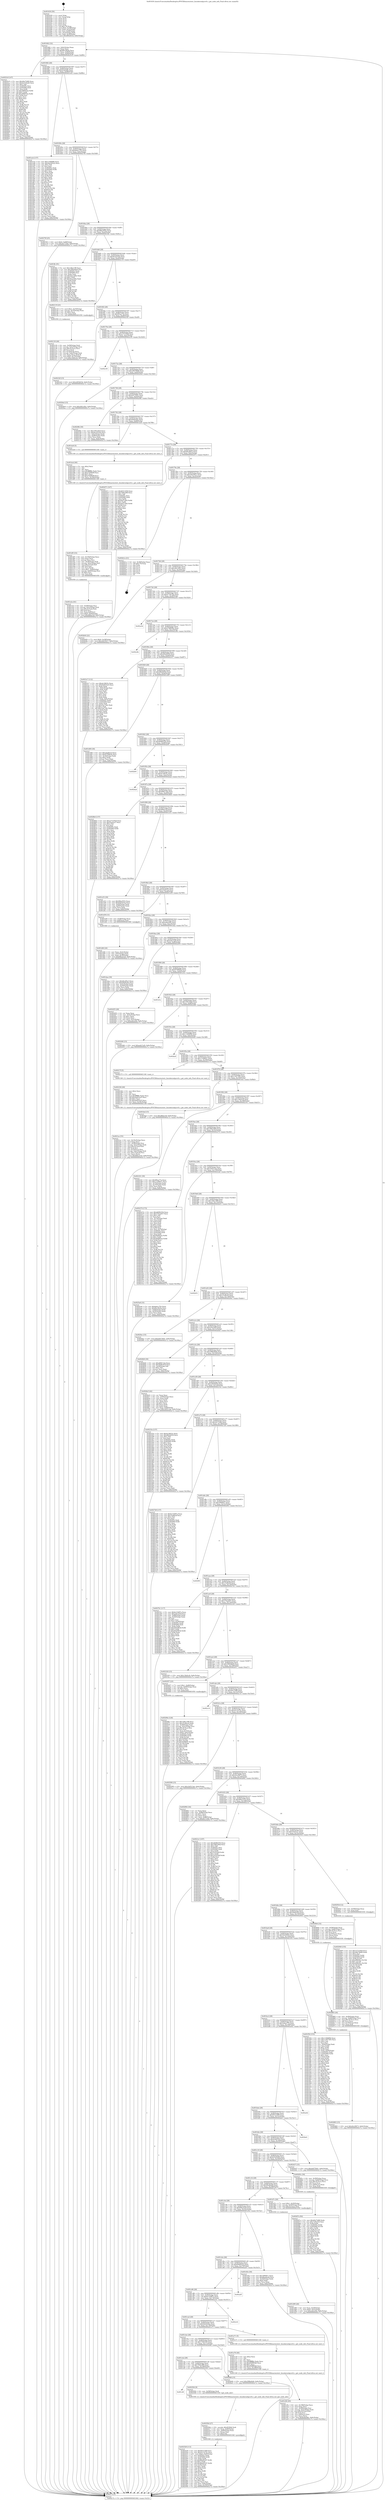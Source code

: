 digraph "0x401630" {
  label = "0x401630 (/mnt/c/Users/mathe/Desktop/tcc/POCII/binaries/extr_linuxkernelgcovfs.c_get_node_info_Final-ollvm.out::main(0))"
  labelloc = "t"
  node[shape=record]

  Entry [label="",width=0.3,height=0.3,shape=circle,fillcolor=black,style=filled]
  "0x401662" [label="{
     0x401662 [32]\l
     | [instrs]\l
     &nbsp;&nbsp;0x401662 \<+6\>: mov -0x8c(%rbp),%eax\l
     &nbsp;&nbsp;0x401668 \<+2\>: mov %eax,%ecx\l
     &nbsp;&nbsp;0x40166a \<+6\>: sub $0x80c3829a,%ecx\l
     &nbsp;&nbsp;0x401670 \<+6\>: mov %eax,-0x90(%rbp)\l
     &nbsp;&nbsp;0x401676 \<+6\>: mov %ecx,-0x94(%rbp)\l
     &nbsp;&nbsp;0x40167c \<+6\>: je 00000000004025c9 \<main+0xf99\>\l
  }"]
  "0x4025c9" [label="{
     0x4025c9 [147]\l
     | [instrs]\l
     &nbsp;&nbsp;0x4025c9 \<+5\>: mov $0x40e724f6,%eax\l
     &nbsp;&nbsp;0x4025ce \<+5\>: mov $0x625202d0,%ecx\l
     &nbsp;&nbsp;0x4025d3 \<+2\>: mov $0x1,%dl\l
     &nbsp;&nbsp;0x4025d5 \<+7\>: mov 0x40505c,%esi\l
     &nbsp;&nbsp;0x4025dc \<+7\>: mov 0x405060,%edi\l
     &nbsp;&nbsp;0x4025e3 \<+3\>: mov %esi,%r8d\l
     &nbsp;&nbsp;0x4025e6 \<+7\>: sub $0x2f9003ee,%r8d\l
     &nbsp;&nbsp;0x4025ed \<+4\>: sub $0x1,%r8d\l
     &nbsp;&nbsp;0x4025f1 \<+7\>: add $0x2f9003ee,%r8d\l
     &nbsp;&nbsp;0x4025f8 \<+4\>: imul %r8d,%esi\l
     &nbsp;&nbsp;0x4025fc \<+3\>: and $0x1,%esi\l
     &nbsp;&nbsp;0x4025ff \<+3\>: cmp $0x0,%esi\l
     &nbsp;&nbsp;0x402602 \<+4\>: sete %r9b\l
     &nbsp;&nbsp;0x402606 \<+3\>: cmp $0xa,%edi\l
     &nbsp;&nbsp;0x402609 \<+4\>: setl %r10b\l
     &nbsp;&nbsp;0x40260d \<+3\>: mov %r9b,%r11b\l
     &nbsp;&nbsp;0x402610 \<+4\>: xor $0xff,%r11b\l
     &nbsp;&nbsp;0x402614 \<+3\>: mov %r10b,%bl\l
     &nbsp;&nbsp;0x402617 \<+3\>: xor $0xff,%bl\l
     &nbsp;&nbsp;0x40261a \<+3\>: xor $0x1,%dl\l
     &nbsp;&nbsp;0x40261d \<+3\>: mov %r11b,%r14b\l
     &nbsp;&nbsp;0x402620 \<+4\>: and $0xff,%r14b\l
     &nbsp;&nbsp;0x402624 \<+3\>: and %dl,%r9b\l
     &nbsp;&nbsp;0x402627 \<+3\>: mov %bl,%r15b\l
     &nbsp;&nbsp;0x40262a \<+4\>: and $0xff,%r15b\l
     &nbsp;&nbsp;0x40262e \<+3\>: and %dl,%r10b\l
     &nbsp;&nbsp;0x402631 \<+3\>: or %r9b,%r14b\l
     &nbsp;&nbsp;0x402634 \<+3\>: or %r10b,%r15b\l
     &nbsp;&nbsp;0x402637 \<+3\>: xor %r15b,%r14b\l
     &nbsp;&nbsp;0x40263a \<+3\>: or %bl,%r11b\l
     &nbsp;&nbsp;0x40263d \<+4\>: xor $0xff,%r11b\l
     &nbsp;&nbsp;0x402641 \<+3\>: or $0x1,%dl\l
     &nbsp;&nbsp;0x402644 \<+3\>: and %dl,%r11b\l
     &nbsp;&nbsp;0x402647 \<+3\>: or %r11b,%r14b\l
     &nbsp;&nbsp;0x40264a \<+4\>: test $0x1,%r14b\l
     &nbsp;&nbsp;0x40264e \<+3\>: cmovne %ecx,%eax\l
     &nbsp;&nbsp;0x402651 \<+6\>: mov %eax,-0x8c(%rbp)\l
     &nbsp;&nbsp;0x402657 \<+5\>: jmp 0000000000402c7a \<main+0x164a\>\l
  }"]
  "0x401682" [label="{
     0x401682 [28]\l
     | [instrs]\l
     &nbsp;&nbsp;0x401682 \<+5\>: jmp 0000000000401687 \<main+0x57\>\l
     &nbsp;&nbsp;0x401687 \<+6\>: mov -0x90(%rbp),%eax\l
     &nbsp;&nbsp;0x40168d \<+5\>: sub $0x8c8e0dfc,%eax\l
     &nbsp;&nbsp;0x401692 \<+6\>: mov %eax,-0x98(%rbp)\l
     &nbsp;&nbsp;0x401698 \<+6\>: je 0000000000401ecb \<main+0x89b\>\l
  }"]
  Exit [label="",width=0.3,height=0.3,shape=circle,fillcolor=black,style=filled,peripheries=2]
  "0x401ecb" [label="{
     0x401ecb [137]\l
     | [instrs]\l
     &nbsp;&nbsp;0x401ecb \<+5\>: mov $0x110f4896,%eax\l
     &nbsp;&nbsp;0x401ed0 \<+5\>: mov $0x5b430522,%ecx\l
     &nbsp;&nbsp;0x401ed5 \<+2\>: mov $0x1,%dl\l
     &nbsp;&nbsp;0x401ed7 \<+2\>: xor %esi,%esi\l
     &nbsp;&nbsp;0x401ed9 \<+7\>: mov 0x40505c,%edi\l
     &nbsp;&nbsp;0x401ee0 \<+8\>: mov 0x405060,%r8d\l
     &nbsp;&nbsp;0x401ee8 \<+3\>: sub $0x1,%esi\l
     &nbsp;&nbsp;0x401eeb \<+3\>: mov %edi,%r9d\l
     &nbsp;&nbsp;0x401eee \<+3\>: add %esi,%r9d\l
     &nbsp;&nbsp;0x401ef1 \<+4\>: imul %r9d,%edi\l
     &nbsp;&nbsp;0x401ef5 \<+3\>: and $0x1,%edi\l
     &nbsp;&nbsp;0x401ef8 \<+3\>: cmp $0x0,%edi\l
     &nbsp;&nbsp;0x401efb \<+4\>: sete %r10b\l
     &nbsp;&nbsp;0x401eff \<+4\>: cmp $0xa,%r8d\l
     &nbsp;&nbsp;0x401f03 \<+4\>: setl %r11b\l
     &nbsp;&nbsp;0x401f07 \<+3\>: mov %r10b,%bl\l
     &nbsp;&nbsp;0x401f0a \<+3\>: xor $0xff,%bl\l
     &nbsp;&nbsp;0x401f0d \<+3\>: mov %r11b,%r14b\l
     &nbsp;&nbsp;0x401f10 \<+4\>: xor $0xff,%r14b\l
     &nbsp;&nbsp;0x401f14 \<+3\>: xor $0x1,%dl\l
     &nbsp;&nbsp;0x401f17 \<+3\>: mov %bl,%r15b\l
     &nbsp;&nbsp;0x401f1a \<+4\>: and $0xff,%r15b\l
     &nbsp;&nbsp;0x401f1e \<+3\>: and %dl,%r10b\l
     &nbsp;&nbsp;0x401f21 \<+3\>: mov %r14b,%r12b\l
     &nbsp;&nbsp;0x401f24 \<+4\>: and $0xff,%r12b\l
     &nbsp;&nbsp;0x401f28 \<+3\>: and %dl,%r11b\l
     &nbsp;&nbsp;0x401f2b \<+3\>: or %r10b,%r15b\l
     &nbsp;&nbsp;0x401f2e \<+3\>: or %r11b,%r12b\l
     &nbsp;&nbsp;0x401f31 \<+3\>: xor %r12b,%r15b\l
     &nbsp;&nbsp;0x401f34 \<+3\>: or %r14b,%bl\l
     &nbsp;&nbsp;0x401f37 \<+3\>: xor $0xff,%bl\l
     &nbsp;&nbsp;0x401f3a \<+3\>: or $0x1,%dl\l
     &nbsp;&nbsp;0x401f3d \<+2\>: and %dl,%bl\l
     &nbsp;&nbsp;0x401f3f \<+3\>: or %bl,%r15b\l
     &nbsp;&nbsp;0x401f42 \<+4\>: test $0x1,%r15b\l
     &nbsp;&nbsp;0x401f46 \<+3\>: cmovne %ecx,%eax\l
     &nbsp;&nbsp;0x401f49 \<+6\>: mov %eax,-0x8c(%rbp)\l
     &nbsp;&nbsp;0x401f4f \<+5\>: jmp 0000000000402c7a \<main+0x164a\>\l
  }"]
  "0x40169e" [label="{
     0x40169e [28]\l
     | [instrs]\l
     &nbsp;&nbsp;0x40169e \<+5\>: jmp 00000000004016a3 \<main+0x73\>\l
     &nbsp;&nbsp;0x4016a3 \<+6\>: mov -0x90(%rbp),%eax\l
     &nbsp;&nbsp;0x4016a9 \<+5\>: sub $0x8e6cc793,%eax\l
     &nbsp;&nbsp;0x4016ae \<+6\>: mov %eax,-0x9c(%rbp)\l
     &nbsp;&nbsp;0x4016b4 \<+6\>: je 000000000040270f \<main+0x10df\>\l
  }"]
  "0x402949" [label="{
     0x402949 [155]\l
     | [instrs]\l
     &nbsp;&nbsp;0x402949 \<+5\>: mov $0xa37318e8,%ecx\l
     &nbsp;&nbsp;0x40294e \<+5\>: mov $0xa6879b68,%edx\l
     &nbsp;&nbsp;0x402953 \<+3\>: mov $0x1,%sil\l
     &nbsp;&nbsp;0x402956 \<+8\>: mov 0x40505c,%r8d\l
     &nbsp;&nbsp;0x40295e \<+8\>: mov 0x405060,%r9d\l
     &nbsp;&nbsp;0x402966 \<+3\>: mov %r8d,%r10d\l
     &nbsp;&nbsp;0x402969 \<+7\>: sub $0xe99b5fcc,%r10d\l
     &nbsp;&nbsp;0x402970 \<+4\>: sub $0x1,%r10d\l
     &nbsp;&nbsp;0x402974 \<+7\>: add $0xe99b5fcc,%r10d\l
     &nbsp;&nbsp;0x40297b \<+4\>: imul %r10d,%r8d\l
     &nbsp;&nbsp;0x40297f \<+4\>: and $0x1,%r8d\l
     &nbsp;&nbsp;0x402983 \<+4\>: cmp $0x0,%r8d\l
     &nbsp;&nbsp;0x402987 \<+4\>: sete %r11b\l
     &nbsp;&nbsp;0x40298b \<+4\>: cmp $0xa,%r9d\l
     &nbsp;&nbsp;0x40298f \<+3\>: setl %bl\l
     &nbsp;&nbsp;0x402992 \<+3\>: mov %r11b,%r14b\l
     &nbsp;&nbsp;0x402995 \<+4\>: xor $0xff,%r14b\l
     &nbsp;&nbsp;0x402999 \<+3\>: mov %bl,%r15b\l
     &nbsp;&nbsp;0x40299c \<+4\>: xor $0xff,%r15b\l
     &nbsp;&nbsp;0x4029a0 \<+4\>: xor $0x0,%sil\l
     &nbsp;&nbsp;0x4029a4 \<+3\>: mov %r14b,%r12b\l
     &nbsp;&nbsp;0x4029a7 \<+4\>: and $0x0,%r12b\l
     &nbsp;&nbsp;0x4029ab \<+3\>: and %sil,%r11b\l
     &nbsp;&nbsp;0x4029ae \<+3\>: mov %r15b,%r13b\l
     &nbsp;&nbsp;0x4029b1 \<+4\>: and $0x0,%r13b\l
     &nbsp;&nbsp;0x4029b5 \<+3\>: and %sil,%bl\l
     &nbsp;&nbsp;0x4029b8 \<+3\>: or %r11b,%r12b\l
     &nbsp;&nbsp;0x4029bb \<+3\>: or %bl,%r13b\l
     &nbsp;&nbsp;0x4029be \<+3\>: xor %r13b,%r12b\l
     &nbsp;&nbsp;0x4029c1 \<+3\>: or %r15b,%r14b\l
     &nbsp;&nbsp;0x4029c4 \<+4\>: xor $0xff,%r14b\l
     &nbsp;&nbsp;0x4029c8 \<+4\>: or $0x0,%sil\l
     &nbsp;&nbsp;0x4029cc \<+3\>: and %sil,%r14b\l
     &nbsp;&nbsp;0x4029cf \<+3\>: or %r14b,%r12b\l
     &nbsp;&nbsp;0x4029d2 \<+4\>: test $0x1,%r12b\l
     &nbsp;&nbsp;0x4029d6 \<+3\>: cmovne %edx,%ecx\l
     &nbsp;&nbsp;0x4029d9 \<+6\>: mov %ecx,-0x8c(%rbp)\l
     &nbsp;&nbsp;0x4029df \<+5\>: jmp 0000000000402c7a \<main+0x164a\>\l
  }"]
  "0x40270f" [label="{
     0x40270f [25]\l
     | [instrs]\l
     &nbsp;&nbsp;0x40270f \<+10\>: movl $0x0,-0x88(%rbp)\l
     &nbsp;&nbsp;0x402719 \<+10\>: movl $0x2fc714de,-0x8c(%rbp)\l
     &nbsp;&nbsp;0x402723 \<+5\>: jmp 0000000000402c7a \<main+0x164a\>\l
  }"]
  "0x4016ba" [label="{
     0x4016ba [28]\l
     | [instrs]\l
     &nbsp;&nbsp;0x4016ba \<+5\>: jmp 00000000004016bf \<main+0x8f\>\l
     &nbsp;&nbsp;0x4016bf \<+6\>: mov -0x90(%rbp),%eax\l
     &nbsp;&nbsp;0x4016c5 \<+5\>: sub $0x96bc0552,%eax\l
     &nbsp;&nbsp;0x4016ca \<+6\>: mov %eax,-0xa0(%rbp)\l
     &nbsp;&nbsp;0x4016d0 \<+6\>: je 0000000000401ffc \<main+0x9cc\>\l
  }"]
  "0x402883" [label="{
     0x402883 [15]\l
     | [instrs]\l
     &nbsp;&nbsp;0x402883 \<+10\>: movl $0x44c29673,-0x8c(%rbp)\l
     &nbsp;&nbsp;0x40288d \<+5\>: jmp 0000000000402c7a \<main+0x164a\>\l
  }"]
  "0x401ffc" [label="{
     0x401ffc [91]\l
     | [instrs]\l
     &nbsp;&nbsp;0x401ffc \<+5\>: mov $0x1d6e13f8,%eax\l
     &nbsp;&nbsp;0x402001 \<+5\>: mov $0x3995dbe9,%ecx\l
     &nbsp;&nbsp;0x402006 \<+7\>: mov 0x40505c,%edx\l
     &nbsp;&nbsp;0x40200d \<+7\>: mov 0x405060,%esi\l
     &nbsp;&nbsp;0x402014 \<+2\>: mov %edx,%edi\l
     &nbsp;&nbsp;0x402016 \<+6\>: sub $0xd2acab6e,%edi\l
     &nbsp;&nbsp;0x40201c \<+3\>: sub $0x1,%edi\l
     &nbsp;&nbsp;0x40201f \<+6\>: add $0xd2acab6e,%edi\l
     &nbsp;&nbsp;0x402025 \<+3\>: imul %edi,%edx\l
     &nbsp;&nbsp;0x402028 \<+3\>: and $0x1,%edx\l
     &nbsp;&nbsp;0x40202b \<+3\>: cmp $0x0,%edx\l
     &nbsp;&nbsp;0x40202e \<+4\>: sete %r8b\l
     &nbsp;&nbsp;0x402032 \<+3\>: cmp $0xa,%esi\l
     &nbsp;&nbsp;0x402035 \<+4\>: setl %r9b\l
     &nbsp;&nbsp;0x402039 \<+3\>: mov %r8b,%r10b\l
     &nbsp;&nbsp;0x40203c \<+3\>: and %r9b,%r10b\l
     &nbsp;&nbsp;0x40203f \<+3\>: xor %r9b,%r8b\l
     &nbsp;&nbsp;0x402042 \<+3\>: or %r8b,%r10b\l
     &nbsp;&nbsp;0x402045 \<+4\>: test $0x1,%r10b\l
     &nbsp;&nbsp;0x402049 \<+3\>: cmovne %ecx,%eax\l
     &nbsp;&nbsp;0x40204c \<+6\>: mov %eax,-0x8c(%rbp)\l
     &nbsp;&nbsp;0x402052 \<+5\>: jmp 0000000000402c7a \<main+0x164a\>\l
  }"]
  "0x4016d6" [label="{
     0x4016d6 [28]\l
     | [instrs]\l
     &nbsp;&nbsp;0x4016d6 \<+5\>: jmp 00000000004016db \<main+0xab\>\l
     &nbsp;&nbsp;0x4016db \<+6\>: mov -0x90(%rbp),%eax\l
     &nbsp;&nbsp;0x4016e1 \<+5\>: sub $0x9e3253e4,%eax\l
     &nbsp;&nbsp;0x4016e6 \<+6\>: mov %eax,-0xa4(%rbp)\l
     &nbsp;&nbsp;0x4016ec \<+6\>: je 0000000000402119 \<main+0xae9\>\l
  }"]
  "0x402865" [label="{
     0x402865 [30]\l
     | [instrs]\l
     &nbsp;&nbsp;0x402865 \<+4\>: mov -0x58(%rbp),%rax\l
     &nbsp;&nbsp;0x402869 \<+7\>: movslq -0x88(%rbp),%rcx\l
     &nbsp;&nbsp;0x402870 \<+4\>: imul $0x18,%rcx,%rcx\l
     &nbsp;&nbsp;0x402874 \<+3\>: add %rcx,%rax\l
     &nbsp;&nbsp;0x402877 \<+4\>: mov 0x10(%rax),%rax\l
     &nbsp;&nbsp;0x40287b \<+3\>: mov %rax,%rdi\l
     &nbsp;&nbsp;0x40287e \<+5\>: call 0000000000401030 \<free@plt\>\l
     | [calls]\l
     &nbsp;&nbsp;0x401030 \{1\} (unknown)\l
  }"]
  "0x402119" [label="{
     0x402119 [23]\l
     | [instrs]\l
     &nbsp;&nbsp;0x402119 \<+7\>: movl $0x1,-0x70(%rbp)\l
     &nbsp;&nbsp;0x402120 \<+4\>: movslq -0x70(%rbp),%rax\l
     &nbsp;&nbsp;0x402124 \<+4\>: shl $0x2,%rax\l
     &nbsp;&nbsp;0x402128 \<+3\>: mov %rax,%rdi\l
     &nbsp;&nbsp;0x40212b \<+5\>: call 0000000000401050 \<malloc@plt\>\l
     | [calls]\l
     &nbsp;&nbsp;0x401050 \{1\} (unknown)\l
  }"]
  "0x4016f2" [label="{
     0x4016f2 [28]\l
     | [instrs]\l
     &nbsp;&nbsp;0x4016f2 \<+5\>: jmp 00000000004016f7 \<main+0xc7\>\l
     &nbsp;&nbsp;0x4016f7 \<+6\>: mov -0x90(%rbp),%eax\l
     &nbsp;&nbsp;0x4016fd \<+5\>: sub $0x9f5aa73a,%eax\l
     &nbsp;&nbsp;0x401702 \<+6\>: mov %eax,-0xa8(%rbp)\l
     &nbsp;&nbsp;0x401708 \<+6\>: je 000000000040232f \<main+0xcff\>\l
  }"]
  "0x40267a" [label="{
     0x40267a [92]\l
     | [instrs]\l
     &nbsp;&nbsp;0x40267a \<+5\>: mov $0x40e724f6,%edx\l
     &nbsp;&nbsp;0x40267f \<+5\>: mov $0x71f0e535,%esi\l
     &nbsp;&nbsp;0x402684 \<+3\>: xor %r8d,%r8d\l
     &nbsp;&nbsp;0x402687 \<+8\>: mov 0x40505c,%r9d\l
     &nbsp;&nbsp;0x40268f \<+8\>: mov 0x405060,%r10d\l
     &nbsp;&nbsp;0x402697 \<+4\>: sub $0x1,%r8d\l
     &nbsp;&nbsp;0x40269b \<+3\>: mov %r9d,%r11d\l
     &nbsp;&nbsp;0x40269e \<+3\>: add %r8d,%r11d\l
     &nbsp;&nbsp;0x4026a1 \<+4\>: imul %r11d,%r9d\l
     &nbsp;&nbsp;0x4026a5 \<+4\>: and $0x1,%r9d\l
     &nbsp;&nbsp;0x4026a9 \<+4\>: cmp $0x0,%r9d\l
     &nbsp;&nbsp;0x4026ad \<+3\>: sete %bl\l
     &nbsp;&nbsp;0x4026b0 \<+4\>: cmp $0xa,%r10d\l
     &nbsp;&nbsp;0x4026b4 \<+4\>: setl %r14b\l
     &nbsp;&nbsp;0x4026b8 \<+3\>: mov %bl,%r15b\l
     &nbsp;&nbsp;0x4026bb \<+3\>: and %r14b,%r15b\l
     &nbsp;&nbsp;0x4026be \<+3\>: xor %r14b,%bl\l
     &nbsp;&nbsp;0x4026c1 \<+3\>: or %bl,%r15b\l
     &nbsp;&nbsp;0x4026c4 \<+4\>: test $0x1,%r15b\l
     &nbsp;&nbsp;0x4026c8 \<+3\>: cmovne %esi,%edx\l
     &nbsp;&nbsp;0x4026cb \<+6\>: mov %edx,-0x8c(%rbp)\l
     &nbsp;&nbsp;0x4026d1 \<+5\>: jmp 0000000000402c7a \<main+0x164a\>\l
  }"]
  "0x40232f" [label="{
     0x40232f [15]\l
     | [instrs]\l
     &nbsp;&nbsp;0x40232f \<+10\>: movl $0x2d93b03d,-0x8c(%rbp)\l
     &nbsp;&nbsp;0x402339 \<+5\>: jmp 0000000000402c7a \<main+0x164a\>\l
  }"]
  "0x40170e" [label="{
     0x40170e [28]\l
     | [instrs]\l
     &nbsp;&nbsp;0x40170e \<+5\>: jmp 0000000000401713 \<main+0xe3\>\l
     &nbsp;&nbsp;0x401713 \<+6\>: mov -0x90(%rbp),%eax\l
     &nbsp;&nbsp;0x401719 \<+5\>: sub $0xa37318e8,%eax\l
     &nbsp;&nbsp;0x40171e \<+6\>: mov %eax,-0xac(%rbp)\l
     &nbsp;&nbsp;0x401724 \<+6\>: je 0000000000402c50 \<main+0x1620\>\l
  }"]
  "0x402528" [label="{
     0x402528 [113]\l
     | [instrs]\l
     &nbsp;&nbsp;0x402528 \<+5\>: mov $0x60312f58,%esi\l
     &nbsp;&nbsp;0x40252d \<+5\>: mov $0x4213a70c,%ecx\l
     &nbsp;&nbsp;0x402532 \<+10\>: movl $0x0,-0x84(%rbp)\l
     &nbsp;&nbsp;0x40253c \<+7\>: mov 0x40505c,%edx\l
     &nbsp;&nbsp;0x402543 \<+8\>: mov 0x405060,%r8d\l
     &nbsp;&nbsp;0x40254b \<+3\>: mov %edx,%r9d\l
     &nbsp;&nbsp;0x40254e \<+7\>: sub $0x86e69167,%r9d\l
     &nbsp;&nbsp;0x402555 \<+4\>: sub $0x1,%r9d\l
     &nbsp;&nbsp;0x402559 \<+7\>: add $0x86e69167,%r9d\l
     &nbsp;&nbsp;0x402560 \<+4\>: imul %r9d,%edx\l
     &nbsp;&nbsp;0x402564 \<+3\>: and $0x1,%edx\l
     &nbsp;&nbsp;0x402567 \<+3\>: cmp $0x0,%edx\l
     &nbsp;&nbsp;0x40256a \<+4\>: sete %r10b\l
     &nbsp;&nbsp;0x40256e \<+4\>: cmp $0xa,%r8d\l
     &nbsp;&nbsp;0x402572 \<+4\>: setl %r11b\l
     &nbsp;&nbsp;0x402576 \<+3\>: mov %r10b,%bl\l
     &nbsp;&nbsp;0x402579 \<+3\>: and %r11b,%bl\l
     &nbsp;&nbsp;0x40257c \<+3\>: xor %r11b,%r10b\l
     &nbsp;&nbsp;0x40257f \<+3\>: or %r10b,%bl\l
     &nbsp;&nbsp;0x402582 \<+3\>: test $0x1,%bl\l
     &nbsp;&nbsp;0x402585 \<+3\>: cmovne %ecx,%esi\l
     &nbsp;&nbsp;0x402588 \<+6\>: mov %esi,-0x8c(%rbp)\l
     &nbsp;&nbsp;0x40258e \<+6\>: mov %eax,-0x190(%rbp)\l
     &nbsp;&nbsp;0x402594 \<+5\>: jmp 0000000000402c7a \<main+0x164a\>\l
  }"]
  "0x402c50" [label="{
     0x402c50\l
  }", style=dashed]
  "0x40172a" [label="{
     0x40172a [28]\l
     | [instrs]\l
     &nbsp;&nbsp;0x40172a \<+5\>: jmp 000000000040172f \<main+0xff\>\l
     &nbsp;&nbsp;0x40172f \<+6\>: mov -0x90(%rbp),%eax\l
     &nbsp;&nbsp;0x401735 \<+5\>: sub $0xa6879b68,%eax\l
     &nbsp;&nbsp;0x40173a \<+6\>: mov %eax,-0xb0(%rbp)\l
     &nbsp;&nbsp;0x401740 \<+6\>: je 00000000004029e4 \<main+0x13b4\>\l
  }"]
  "0x40250d" [label="{
     0x40250d [27]\l
     | [instrs]\l
     &nbsp;&nbsp;0x40250d \<+10\>: movabs $0x4030b6,%rdi\l
     &nbsp;&nbsp;0x402517 \<+4\>: mov %rax,-0x80(%rbp)\l
     &nbsp;&nbsp;0x40251b \<+4\>: mov -0x80(%rbp),%rax\l
     &nbsp;&nbsp;0x40251f \<+2\>: mov (%rax),%esi\l
     &nbsp;&nbsp;0x402521 \<+2\>: mov $0x0,%al\l
     &nbsp;&nbsp;0x402523 \<+5\>: call 0000000000401040 \<printf@plt\>\l
     | [calls]\l
     &nbsp;&nbsp;0x401040 \{1\} (unknown)\l
  }"]
  "0x4029e4" [label="{
     0x4029e4 [15]\l
     | [instrs]\l
     &nbsp;&nbsp;0x4029e4 \<+10\>: movl $0xc841c82c,-0x8c(%rbp)\l
     &nbsp;&nbsp;0x4029ee \<+5\>: jmp 0000000000402c7a \<main+0x164a\>\l
  }"]
  "0x401746" [label="{
     0x401746 [28]\l
     | [instrs]\l
     &nbsp;&nbsp;0x401746 \<+5\>: jmp 000000000040174b \<main+0x11b\>\l
     &nbsp;&nbsp;0x40174b \<+6\>: mov -0x90(%rbp),%eax\l
     &nbsp;&nbsp;0x401751 \<+5\>: sub $0xb4075641,%eax\l
     &nbsp;&nbsp;0x401756 \<+6\>: mov %eax,-0xb4(%rbp)\l
     &nbsp;&nbsp;0x40175c \<+6\>: je 00000000004020fb \<main+0xacb\>\l
  }"]
  "0x401cf6" [label="{
     0x401cf6\l
  }", style=dashed]
  "0x4020fb" [label="{
     0x4020fb [30]\l
     | [instrs]\l
     &nbsp;&nbsp;0x4020fb \<+5\>: mov $0x109129a6,%eax\l
     &nbsp;&nbsp;0x402100 \<+5\>: mov $0x9e3253e4,%ecx\l
     &nbsp;&nbsp;0x402105 \<+3\>: mov -0x6c(%rbp),%edx\l
     &nbsp;&nbsp;0x402108 \<+3\>: cmp -0x68(%rbp),%edx\l
     &nbsp;&nbsp;0x40210b \<+3\>: cmovl %ecx,%eax\l
     &nbsp;&nbsp;0x40210e \<+6\>: mov %eax,-0x8c(%rbp)\l
     &nbsp;&nbsp;0x402114 \<+5\>: jmp 0000000000402c7a \<main+0x164a\>\l
  }"]
  "0x401762" [label="{
     0x401762 [28]\l
     | [instrs]\l
     &nbsp;&nbsp;0x401762 \<+5\>: jmp 0000000000401767 \<main+0x137\>\l
     &nbsp;&nbsp;0x401767 \<+6\>: mov -0x90(%rbp),%eax\l
     &nbsp;&nbsp;0x40176d \<+5\>: sub $0xb4b9eabe,%eax\l
     &nbsp;&nbsp;0x401772 \<+6\>: mov %eax,-0xb8(%rbp)\l
     &nbsp;&nbsp;0x401778 \<+6\>: je 0000000000401dc8 \<main+0x798\>\l
  }"]
  "0x402504" [label="{
     0x402504 [9]\l
     | [instrs]\l
     &nbsp;&nbsp;0x402504 \<+4\>: mov -0x58(%rbp),%rdi\l
     &nbsp;&nbsp;0x402508 \<+5\>: call 0000000000401550 \<get_node_info\>\l
     | [calls]\l
     &nbsp;&nbsp;0x401550 \{1\} (/mnt/c/Users/mathe/Desktop/tcc/POCII/binaries/extr_linuxkernelgcovfs.c_get_node_info_Final-ollvm.out::get_node_info)\l
  }"]
  "0x401dc8" [label="{
     0x401dc8 [5]\l
     | [instrs]\l
     &nbsp;&nbsp;0x401dc8 \<+5\>: call 0000000000401160 \<next_i\>\l
     | [calls]\l
     &nbsp;&nbsp;0x401160 \{1\} (/mnt/c/Users/mathe/Desktop/tcc/POCII/binaries/extr_linuxkernelgcovfs.c_get_node_info_Final-ollvm.out::next_i)\l
  }"]
  "0x40177e" [label="{
     0x40177e [28]\l
     | [instrs]\l
     &nbsp;&nbsp;0x40177e \<+5\>: jmp 0000000000401783 \<main+0x153\>\l
     &nbsp;&nbsp;0x401783 \<+6\>: mov -0x90(%rbp),%eax\l
     &nbsp;&nbsp;0x401789 \<+5\>: sub $0xb8cdf4a3,%eax\l
     &nbsp;&nbsp;0x40178e \<+6\>: mov %eax,-0xbc(%rbp)\l
     &nbsp;&nbsp;0x401794 \<+6\>: je 0000000000402471 \<main+0xe41\>\l
  }"]
  "0x401cda" [label="{
     0x401cda [28]\l
     | [instrs]\l
     &nbsp;&nbsp;0x401cda \<+5\>: jmp 0000000000401cdf \<main+0x6af\>\l
     &nbsp;&nbsp;0x401cdf \<+6\>: mov -0x90(%rbp),%eax\l
     &nbsp;&nbsp;0x401ce5 \<+5\>: sub $0x76f4cd99,%eax\l
     &nbsp;&nbsp;0x401cea \<+6\>: mov %eax,-0x180(%rbp)\l
     &nbsp;&nbsp;0x401cf0 \<+6\>: je 0000000000402504 \<main+0xed4\>\l
  }"]
  "0x402471" [label="{
     0x402471 [147]\l
     | [instrs]\l
     &nbsp;&nbsp;0x402471 \<+5\>: mov $0x60312f58,%eax\l
     &nbsp;&nbsp;0x402476 \<+5\>: mov $0x76f4cd99,%ecx\l
     &nbsp;&nbsp;0x40247b \<+2\>: mov $0x1,%dl\l
     &nbsp;&nbsp;0x40247d \<+7\>: mov 0x40505c,%esi\l
     &nbsp;&nbsp;0x402484 \<+7\>: mov 0x405060,%edi\l
     &nbsp;&nbsp;0x40248b \<+3\>: mov %esi,%r8d\l
     &nbsp;&nbsp;0x40248e \<+7\>: sub $0x4e07cd63,%r8d\l
     &nbsp;&nbsp;0x402495 \<+4\>: sub $0x1,%r8d\l
     &nbsp;&nbsp;0x402499 \<+7\>: add $0x4e07cd63,%r8d\l
     &nbsp;&nbsp;0x4024a0 \<+4\>: imul %r8d,%esi\l
     &nbsp;&nbsp;0x4024a4 \<+3\>: and $0x1,%esi\l
     &nbsp;&nbsp;0x4024a7 \<+3\>: cmp $0x0,%esi\l
     &nbsp;&nbsp;0x4024aa \<+4\>: sete %r9b\l
     &nbsp;&nbsp;0x4024ae \<+3\>: cmp $0xa,%edi\l
     &nbsp;&nbsp;0x4024b1 \<+4\>: setl %r10b\l
     &nbsp;&nbsp;0x4024b5 \<+3\>: mov %r9b,%r11b\l
     &nbsp;&nbsp;0x4024b8 \<+4\>: xor $0xff,%r11b\l
     &nbsp;&nbsp;0x4024bc \<+3\>: mov %r10b,%bl\l
     &nbsp;&nbsp;0x4024bf \<+3\>: xor $0xff,%bl\l
     &nbsp;&nbsp;0x4024c2 \<+3\>: xor $0x1,%dl\l
     &nbsp;&nbsp;0x4024c5 \<+3\>: mov %r11b,%r14b\l
     &nbsp;&nbsp;0x4024c8 \<+4\>: and $0xff,%r14b\l
     &nbsp;&nbsp;0x4024cc \<+3\>: and %dl,%r9b\l
     &nbsp;&nbsp;0x4024cf \<+3\>: mov %bl,%r15b\l
     &nbsp;&nbsp;0x4024d2 \<+4\>: and $0xff,%r15b\l
     &nbsp;&nbsp;0x4024d6 \<+3\>: and %dl,%r10b\l
     &nbsp;&nbsp;0x4024d9 \<+3\>: or %r9b,%r14b\l
     &nbsp;&nbsp;0x4024dc \<+3\>: or %r10b,%r15b\l
     &nbsp;&nbsp;0x4024df \<+3\>: xor %r15b,%r14b\l
     &nbsp;&nbsp;0x4024e2 \<+3\>: or %bl,%r11b\l
     &nbsp;&nbsp;0x4024e5 \<+4\>: xor $0xff,%r11b\l
     &nbsp;&nbsp;0x4024e9 \<+3\>: or $0x1,%dl\l
     &nbsp;&nbsp;0x4024ec \<+3\>: and %dl,%r11b\l
     &nbsp;&nbsp;0x4024ef \<+3\>: or %r11b,%r14b\l
     &nbsp;&nbsp;0x4024f2 \<+4\>: test $0x1,%r14b\l
     &nbsp;&nbsp;0x4024f6 \<+3\>: cmovne %ecx,%eax\l
     &nbsp;&nbsp;0x4024f9 \<+6\>: mov %eax,-0x8c(%rbp)\l
     &nbsp;&nbsp;0x4024ff \<+5\>: jmp 0000000000402c7a \<main+0x164a\>\l
  }"]
  "0x40179a" [label="{
     0x40179a [28]\l
     | [instrs]\l
     &nbsp;&nbsp;0x40179a \<+5\>: jmp 000000000040179f \<main+0x16f\>\l
     &nbsp;&nbsp;0x40179f \<+6\>: mov -0x90(%rbp),%eax\l
     &nbsp;&nbsp;0x4017a5 \<+5\>: sub $0xc6d19417,%eax\l
     &nbsp;&nbsp;0x4017aa \<+6\>: mov %eax,-0xc0(%rbp)\l
     &nbsp;&nbsp;0x4017b0 \<+6\>: je 0000000000402b1a \<main+0x14ea\>\l
  }"]
  "0x4026d6" [label="{
     0x4026d6 [15]\l
     | [instrs]\l
     &nbsp;&nbsp;0x4026d6 \<+10\>: movl $0x298bd4d4,-0x8c(%rbp)\l
     &nbsp;&nbsp;0x4026e0 \<+5\>: jmp 0000000000402c7a \<main+0x164a\>\l
  }"]
  "0x402b1a" [label="{
     0x402b1a [21]\l
     | [instrs]\l
     &nbsp;&nbsp;0x402b1a \<+3\>: mov -0x38(%rbp),%eax\l
     &nbsp;&nbsp;0x402b1d \<+7\>: add $0x178,%rsp\l
     &nbsp;&nbsp;0x402b24 \<+1\>: pop %rbx\l
     &nbsp;&nbsp;0x402b25 \<+2\>: pop %r12\l
     &nbsp;&nbsp;0x402b27 \<+2\>: pop %r13\l
     &nbsp;&nbsp;0x402b29 \<+2\>: pop %r14\l
     &nbsp;&nbsp;0x402b2b \<+2\>: pop %r15\l
     &nbsp;&nbsp;0x402b2d \<+1\>: pop %rbp\l
     &nbsp;&nbsp;0x402b2e \<+1\>: ret\l
  }"]
  "0x4017b6" [label="{
     0x4017b6 [28]\l
     | [instrs]\l
     &nbsp;&nbsp;0x4017b6 \<+5\>: jmp 00000000004017bb \<main+0x18b\>\l
     &nbsp;&nbsp;0x4017bb \<+6\>: mov -0x90(%rbp),%eax\l
     &nbsp;&nbsp;0x4017c1 \<+5\>: sub $0xc841c82c,%eax\l
     &nbsp;&nbsp;0x4017c6 \<+6\>: mov %eax,-0xc4(%rbp)\l
     &nbsp;&nbsp;0x4017cc \<+6\>: je 0000000000402b04 \<main+0x14d4\>\l
  }"]
  "0x4021ac" [label="{
     0x4021ac [53]\l
     | [instrs]\l
     &nbsp;&nbsp;0x4021ac \<+6\>: mov -0x18c(%rbp),%ecx\l
     &nbsp;&nbsp;0x4021b2 \<+3\>: imul %eax,%ecx\l
     &nbsp;&nbsp;0x4021b5 \<+4\>: mov -0x58(%rbp),%rsi\l
     &nbsp;&nbsp;0x4021b9 \<+4\>: movslq -0x5c(%rbp),%rdi\l
     &nbsp;&nbsp;0x4021bd \<+4\>: imul $0x18,%rdi,%rdi\l
     &nbsp;&nbsp;0x4021c1 \<+3\>: add %rdi,%rsi\l
     &nbsp;&nbsp;0x4021c4 \<+4\>: mov 0x10(%rsi),%rsi\l
     &nbsp;&nbsp;0x4021c8 \<+4\>: movslq -0x6c(%rbp),%rdi\l
     &nbsp;&nbsp;0x4021cc \<+4\>: mov (%rsi,%rdi,8),%rsi\l
     &nbsp;&nbsp;0x4021d0 \<+2\>: mov %ecx,(%rsi)\l
     &nbsp;&nbsp;0x4021d2 \<+10\>: movl $0x484c2332,-0x8c(%rbp)\l
     &nbsp;&nbsp;0x4021dc \<+5\>: jmp 0000000000402c7a \<main+0x164a\>\l
  }"]
  "0x402b04" [label="{
     0x402b04 [22]\l
     | [instrs]\l
     &nbsp;&nbsp;0x402b04 \<+7\>: movl $0x0,-0x38(%rbp)\l
     &nbsp;&nbsp;0x402b0b \<+10\>: movl $0xc6d19417,-0x8c(%rbp)\l
     &nbsp;&nbsp;0x402b15 \<+5\>: jmp 0000000000402c7a \<main+0x164a\>\l
  }"]
  "0x4017d2" [label="{
     0x4017d2 [28]\l
     | [instrs]\l
     &nbsp;&nbsp;0x4017d2 \<+5\>: jmp 00000000004017d7 \<main+0x1a7\>\l
     &nbsp;&nbsp;0x4017d7 \<+6\>: mov -0x90(%rbp),%eax\l
     &nbsp;&nbsp;0x4017dd \<+5\>: sub $0xd776e76a,%eax\l
     &nbsp;&nbsp;0x4017e2 \<+6\>: mov %eax,-0xc8(%rbp)\l
     &nbsp;&nbsp;0x4017e8 \<+6\>: je 0000000000402a5d \<main+0x142d\>\l
  }"]
  "0x402184" [label="{
     0x402184 [40]\l
     | [instrs]\l
     &nbsp;&nbsp;0x402184 \<+5\>: mov $0x2,%ecx\l
     &nbsp;&nbsp;0x402189 \<+1\>: cltd\l
     &nbsp;&nbsp;0x40218a \<+2\>: idiv %ecx\l
     &nbsp;&nbsp;0x40218c \<+6\>: imul $0xfffffffe,%edx,%ecx\l
     &nbsp;&nbsp;0x402192 \<+6\>: add $0x4a643a25,%ecx\l
     &nbsp;&nbsp;0x402198 \<+3\>: add $0x1,%ecx\l
     &nbsp;&nbsp;0x40219b \<+6\>: sub $0x4a643a25,%ecx\l
     &nbsp;&nbsp;0x4021a1 \<+6\>: mov %ecx,-0x18c(%rbp)\l
     &nbsp;&nbsp;0x4021a7 \<+5\>: call 0000000000401160 \<next_i\>\l
     | [calls]\l
     &nbsp;&nbsp;0x401160 \{1\} (/mnt/c/Users/mathe/Desktop/tcc/POCII/binaries/extr_linuxkernelgcovfs.c_get_node_info_Final-ollvm.out::next_i)\l
  }"]
  "0x402a5d" [label="{
     0x402a5d\l
  }", style=dashed]
  "0x4017ee" [label="{
     0x4017ee [28]\l
     | [instrs]\l
     &nbsp;&nbsp;0x4017ee \<+5\>: jmp 00000000004017f3 \<main+0x1c3\>\l
     &nbsp;&nbsp;0x4017f3 \<+6\>: mov -0x90(%rbp),%eax\l
     &nbsp;&nbsp;0x4017f9 \<+5\>: sub $0xd78869bc,%eax\l
     &nbsp;&nbsp;0x4017fe \<+6\>: mov %eax,-0xcc(%rbp)\l
     &nbsp;&nbsp;0x401804 \<+6\>: je 0000000000402c6b \<main+0x163b\>\l
  }"]
  "0x402130" [label="{
     0x402130 [49]\l
     | [instrs]\l
     &nbsp;&nbsp;0x402130 \<+4\>: mov -0x58(%rbp),%rdi\l
     &nbsp;&nbsp;0x402134 \<+4\>: movslq -0x5c(%rbp),%rcx\l
     &nbsp;&nbsp;0x402138 \<+4\>: imul $0x18,%rcx,%rcx\l
     &nbsp;&nbsp;0x40213c \<+3\>: add %rcx,%rdi\l
     &nbsp;&nbsp;0x40213f \<+4\>: mov 0x10(%rdi),%rcx\l
     &nbsp;&nbsp;0x402143 \<+4\>: movslq -0x6c(%rbp),%rdi\l
     &nbsp;&nbsp;0x402147 \<+4\>: mov %rax,(%rcx,%rdi,8)\l
     &nbsp;&nbsp;0x40214b \<+7\>: movl $0x0,-0x74(%rbp)\l
     &nbsp;&nbsp;0x402152 \<+10\>: movl $0x13fe0cc8,-0x8c(%rbp)\l
     &nbsp;&nbsp;0x40215c \<+5\>: jmp 0000000000402c7a \<main+0x164a\>\l
  }"]
  "0x402c6b" [label="{
     0x402c6b\l
  }", style=dashed]
  "0x40180a" [label="{
     0x40180a [28]\l
     | [instrs]\l
     &nbsp;&nbsp;0x40180a \<+5\>: jmp 000000000040180f \<main+0x1df\>\l
     &nbsp;&nbsp;0x40180f \<+6\>: mov -0x90(%rbp),%eax\l
     &nbsp;&nbsp;0x401815 \<+5\>: sub $0xd82d2f18,%eax\l
     &nbsp;&nbsp;0x40181a \<+6\>: mov %eax,-0xd0(%rbp)\l
     &nbsp;&nbsp;0x401820 \<+6\>: je 00000000004023c7 \<main+0xd97\>\l
  }"]
  "0x40206e" [label="{
     0x40206e [126]\l
     | [instrs]\l
     &nbsp;&nbsp;0x40206e \<+5\>: mov $0x1d6e13f8,%ecx\l
     &nbsp;&nbsp;0x402073 \<+5\>: mov $0x1f1d8ce4,%edx\l
     &nbsp;&nbsp;0x402078 \<+4\>: mov -0x58(%rbp),%rdi\l
     &nbsp;&nbsp;0x40207c \<+4\>: movslq -0x5c(%rbp),%rsi\l
     &nbsp;&nbsp;0x402080 \<+4\>: imul $0x18,%rsi,%rsi\l
     &nbsp;&nbsp;0x402084 \<+3\>: add %rsi,%rdi\l
     &nbsp;&nbsp;0x402087 \<+4\>: mov %rax,0x10(%rdi)\l
     &nbsp;&nbsp;0x40208b \<+7\>: movl $0x0,-0x6c(%rbp)\l
     &nbsp;&nbsp;0x402092 \<+8\>: mov 0x40505c,%r8d\l
     &nbsp;&nbsp;0x40209a \<+8\>: mov 0x405060,%r9d\l
     &nbsp;&nbsp;0x4020a2 \<+3\>: mov %r8d,%r10d\l
     &nbsp;&nbsp;0x4020a5 \<+7\>: sub $0x5d5ff287,%r10d\l
     &nbsp;&nbsp;0x4020ac \<+4\>: sub $0x1,%r10d\l
     &nbsp;&nbsp;0x4020b0 \<+7\>: add $0x5d5ff287,%r10d\l
     &nbsp;&nbsp;0x4020b7 \<+4\>: imul %r10d,%r8d\l
     &nbsp;&nbsp;0x4020bb \<+4\>: and $0x1,%r8d\l
     &nbsp;&nbsp;0x4020bf \<+4\>: cmp $0x0,%r8d\l
     &nbsp;&nbsp;0x4020c3 \<+4\>: sete %r11b\l
     &nbsp;&nbsp;0x4020c7 \<+4\>: cmp $0xa,%r9d\l
     &nbsp;&nbsp;0x4020cb \<+3\>: setl %bl\l
     &nbsp;&nbsp;0x4020ce \<+3\>: mov %r11b,%r14b\l
     &nbsp;&nbsp;0x4020d1 \<+3\>: and %bl,%r14b\l
     &nbsp;&nbsp;0x4020d4 \<+3\>: xor %bl,%r11b\l
     &nbsp;&nbsp;0x4020d7 \<+3\>: or %r11b,%r14b\l
     &nbsp;&nbsp;0x4020da \<+4\>: test $0x1,%r14b\l
     &nbsp;&nbsp;0x4020de \<+3\>: cmovne %edx,%ecx\l
     &nbsp;&nbsp;0x4020e1 \<+6\>: mov %ecx,-0x8c(%rbp)\l
     &nbsp;&nbsp;0x4020e7 \<+5\>: jmp 0000000000402c7a \<main+0x164a\>\l
  }"]
  "0x4023c7" [label="{
     0x4023c7 [112]\l
     | [instrs]\l
     &nbsp;&nbsp;0x4023c7 \<+5\>: mov $0xdc3461fc,%eax\l
     &nbsp;&nbsp;0x4023cc \<+5\>: mov $0x624b53e5,%ecx\l
     &nbsp;&nbsp;0x4023d1 \<+2\>: xor %edx,%edx\l
     &nbsp;&nbsp;0x4023d3 \<+3\>: mov -0x6c(%rbp),%esi\l
     &nbsp;&nbsp;0x4023d6 \<+2\>: mov %edx,%edi\l
     &nbsp;&nbsp;0x4023d8 \<+2\>: sub %esi,%edi\l
     &nbsp;&nbsp;0x4023da \<+2\>: mov %edx,%esi\l
     &nbsp;&nbsp;0x4023dc \<+3\>: sub $0x1,%esi\l
     &nbsp;&nbsp;0x4023df \<+2\>: add %esi,%edi\l
     &nbsp;&nbsp;0x4023e1 \<+2\>: sub %edi,%edx\l
     &nbsp;&nbsp;0x4023e3 \<+3\>: mov %edx,-0x6c(%rbp)\l
     &nbsp;&nbsp;0x4023e6 \<+7\>: mov 0x40505c,%edx\l
     &nbsp;&nbsp;0x4023ed \<+7\>: mov 0x405060,%esi\l
     &nbsp;&nbsp;0x4023f4 \<+2\>: mov %edx,%edi\l
     &nbsp;&nbsp;0x4023f6 \<+6\>: sub $0x23ac7e6c,%edi\l
     &nbsp;&nbsp;0x4023fc \<+3\>: sub $0x1,%edi\l
     &nbsp;&nbsp;0x4023ff \<+6\>: add $0x23ac7e6c,%edi\l
     &nbsp;&nbsp;0x402405 \<+3\>: imul %edi,%edx\l
     &nbsp;&nbsp;0x402408 \<+3\>: and $0x1,%edx\l
     &nbsp;&nbsp;0x40240b \<+3\>: cmp $0x0,%edx\l
     &nbsp;&nbsp;0x40240e \<+4\>: sete %r8b\l
     &nbsp;&nbsp;0x402412 \<+3\>: cmp $0xa,%esi\l
     &nbsp;&nbsp;0x402415 \<+4\>: setl %r9b\l
     &nbsp;&nbsp;0x402419 \<+3\>: mov %r8b,%r10b\l
     &nbsp;&nbsp;0x40241c \<+3\>: and %r9b,%r10b\l
     &nbsp;&nbsp;0x40241f \<+3\>: xor %r9b,%r8b\l
     &nbsp;&nbsp;0x402422 \<+3\>: or %r8b,%r10b\l
     &nbsp;&nbsp;0x402425 \<+4\>: test $0x1,%r10b\l
     &nbsp;&nbsp;0x402429 \<+3\>: cmovne %ecx,%eax\l
     &nbsp;&nbsp;0x40242c \<+6\>: mov %eax,-0x8c(%rbp)\l
     &nbsp;&nbsp;0x402432 \<+5\>: jmp 0000000000402c7a \<main+0x164a\>\l
  }"]
  "0x401826" [label="{
     0x401826 [28]\l
     | [instrs]\l
     &nbsp;&nbsp;0x401826 \<+5\>: jmp 000000000040182b \<main+0x1fb\>\l
     &nbsp;&nbsp;0x40182b \<+6\>: mov -0x90(%rbp),%eax\l
     &nbsp;&nbsp;0x401831 \<+5\>: sub $0xd862b63d,%eax\l
     &nbsp;&nbsp;0x401836 \<+6\>: mov %eax,-0xd4(%rbp)\l
     &nbsp;&nbsp;0x40183c \<+6\>: je 0000000000401d00 \<main+0x6d0\>\l
  }"]
  "0x401e9e" [label="{
     0x401e9e [45]\l
     | [instrs]\l
     &nbsp;&nbsp;0x401e9e \<+6\>: mov -0x188(%rbp),%ecx\l
     &nbsp;&nbsp;0x401ea4 \<+3\>: imul %eax,%ecx\l
     &nbsp;&nbsp;0x401ea7 \<+4\>: mov -0x58(%rbp),%rsi\l
     &nbsp;&nbsp;0x401eab \<+4\>: movslq -0x5c(%rbp),%rdi\l
     &nbsp;&nbsp;0x401eaf \<+4\>: imul $0x18,%rdi,%rdi\l
     &nbsp;&nbsp;0x401eb3 \<+3\>: add %rdi,%rsi\l
     &nbsp;&nbsp;0x401eb6 \<+4\>: mov 0x8(%rsi),%rsi\l
     &nbsp;&nbsp;0x401eba \<+2\>: mov %ecx,(%rsi)\l
     &nbsp;&nbsp;0x401ebc \<+10\>: movl $0x8c8e0dfc,-0x8c(%rbp)\l
     &nbsp;&nbsp;0x401ec6 \<+5\>: jmp 0000000000402c7a \<main+0x164a\>\l
  }"]
  "0x401d00" [label="{
     0x401d00 [30]\l
     | [instrs]\l
     &nbsp;&nbsp;0x401d00 \<+5\>: mov $0xe4afb51d,%eax\l
     &nbsp;&nbsp;0x401d05 \<+5\>: mov $0xf578983b,%ecx\l
     &nbsp;&nbsp;0x401d0a \<+3\>: mov -0x34(%rbp),%edx\l
     &nbsp;&nbsp;0x401d0d \<+3\>: cmp $0x2,%edx\l
     &nbsp;&nbsp;0x401d10 \<+3\>: cmovne %ecx,%eax\l
     &nbsp;&nbsp;0x401d13 \<+6\>: mov %eax,-0x8c(%rbp)\l
     &nbsp;&nbsp;0x401d19 \<+5\>: jmp 0000000000402c7a \<main+0x164a\>\l
  }"]
  "0x401842" [label="{
     0x401842 [28]\l
     | [instrs]\l
     &nbsp;&nbsp;0x401842 \<+5\>: jmp 0000000000401847 \<main+0x217\>\l
     &nbsp;&nbsp;0x401847 \<+6\>: mov -0x90(%rbp),%eax\l
     &nbsp;&nbsp;0x40184d \<+5\>: sub $0xdb98d354,%eax\l
     &nbsp;&nbsp;0x401852 \<+6\>: mov %eax,-0xd8(%rbp)\l
     &nbsp;&nbsp;0x401858 \<+6\>: je 0000000000402b91 \<main+0x1561\>\l
  }"]
  "0x402c7a" [label="{
     0x402c7a [5]\l
     | [instrs]\l
     &nbsp;&nbsp;0x402c7a \<+5\>: jmp 0000000000401662 \<main+0x32\>\l
  }"]
  "0x401630" [label="{
     0x401630 [50]\l
     | [instrs]\l
     &nbsp;&nbsp;0x401630 \<+1\>: push %rbp\l
     &nbsp;&nbsp;0x401631 \<+3\>: mov %rsp,%rbp\l
     &nbsp;&nbsp;0x401634 \<+2\>: push %r15\l
     &nbsp;&nbsp;0x401636 \<+2\>: push %r14\l
     &nbsp;&nbsp;0x401638 \<+2\>: push %r13\l
     &nbsp;&nbsp;0x40163a \<+2\>: push %r12\l
     &nbsp;&nbsp;0x40163c \<+1\>: push %rbx\l
     &nbsp;&nbsp;0x40163d \<+7\>: sub $0x178,%rsp\l
     &nbsp;&nbsp;0x401644 \<+7\>: movl $0x0,-0x38(%rbp)\l
     &nbsp;&nbsp;0x40164b \<+3\>: mov %edi,-0x3c(%rbp)\l
     &nbsp;&nbsp;0x40164e \<+4\>: mov %rsi,-0x48(%rbp)\l
     &nbsp;&nbsp;0x401652 \<+3\>: mov -0x3c(%rbp),%edi\l
     &nbsp;&nbsp;0x401655 \<+3\>: mov %edi,-0x34(%rbp)\l
     &nbsp;&nbsp;0x401658 \<+10\>: movl $0xd862b63d,-0x8c(%rbp)\l
  }"]
  "0x401e76" [label="{
     0x401e76 [40]\l
     | [instrs]\l
     &nbsp;&nbsp;0x401e76 \<+5\>: mov $0x2,%ecx\l
     &nbsp;&nbsp;0x401e7b \<+1\>: cltd\l
     &nbsp;&nbsp;0x401e7c \<+2\>: idiv %ecx\l
     &nbsp;&nbsp;0x401e7e \<+6\>: imul $0xfffffffe,%edx,%ecx\l
     &nbsp;&nbsp;0x401e84 \<+6\>: sub $0xd50885d6,%ecx\l
     &nbsp;&nbsp;0x401e8a \<+3\>: add $0x1,%ecx\l
     &nbsp;&nbsp;0x401e8d \<+6\>: add $0xd50885d6,%ecx\l
     &nbsp;&nbsp;0x401e93 \<+6\>: mov %ecx,-0x188(%rbp)\l
     &nbsp;&nbsp;0x401e99 \<+5\>: call 0000000000401160 \<next_i\>\l
     | [calls]\l
     &nbsp;&nbsp;0x401160 \{1\} (/mnt/c/Users/mathe/Desktop/tcc/POCII/binaries/extr_linuxkernelgcovfs.c_get_node_info_Final-ollvm.out::next_i)\l
  }"]
  "0x402b91" [label="{
     0x402b91\l
  }", style=dashed]
  "0x40185e" [label="{
     0x40185e [28]\l
     | [instrs]\l
     &nbsp;&nbsp;0x40185e \<+5\>: jmp 0000000000401863 \<main+0x233\>\l
     &nbsp;&nbsp;0x401863 \<+6\>: mov -0x90(%rbp),%eax\l
     &nbsp;&nbsp;0x401869 \<+5\>: sub $0xdc3461fc,%eax\l
     &nbsp;&nbsp;0x40186e \<+6\>: mov %eax,-0xdc(%rbp)\l
     &nbsp;&nbsp;0x401874 \<+6\>: je 0000000000402bad \<main+0x157d\>\l
  }"]
  "0x401cbe" [label="{
     0x401cbe [28]\l
     | [instrs]\l
     &nbsp;&nbsp;0x401cbe \<+5\>: jmp 0000000000401cc3 \<main+0x693\>\l
     &nbsp;&nbsp;0x401cc3 \<+6\>: mov -0x90(%rbp),%eax\l
     &nbsp;&nbsp;0x401cc9 \<+5\>: sub $0x71f0e535,%eax\l
     &nbsp;&nbsp;0x401cce \<+6\>: mov %eax,-0x17c(%rbp)\l
     &nbsp;&nbsp;0x401cd4 \<+6\>: je 00000000004026d6 \<main+0x10a6\>\l
  }"]
  "0x402bad" [label="{
     0x402bad\l
  }", style=dashed]
  "0x40187a" [label="{
     0x40187a [28]\l
     | [instrs]\l
     &nbsp;&nbsp;0x40187a \<+5\>: jmp 000000000040187f \<main+0x24f\>\l
     &nbsp;&nbsp;0x40187f \<+6\>: mov -0x90(%rbp),%eax\l
     &nbsp;&nbsp;0x401885 \<+5\>: sub $0xdf4613ab,%eax\l
     &nbsp;&nbsp;0x40188a \<+6\>: mov %eax,-0xe0(%rbp)\l
     &nbsp;&nbsp;0x401890 \<+6\>: je 00000000004028b4 \<main+0x1284\>\l
  }"]
  "0x401e71" [label="{
     0x401e71 [5]\l
     | [instrs]\l
     &nbsp;&nbsp;0x401e71 \<+5\>: call 0000000000401160 \<next_i\>\l
     | [calls]\l
     &nbsp;&nbsp;0x401160 \{1\} (/mnt/c/Users/mathe/Desktop/tcc/POCII/binaries/extr_linuxkernelgcovfs.c_get_node_info_Final-ollvm.out::next_i)\l
  }"]
  "0x4028b4" [label="{
     0x4028b4 [137]\l
     | [instrs]\l
     &nbsp;&nbsp;0x4028b4 \<+5\>: mov $0xa37318e8,%eax\l
     &nbsp;&nbsp;0x4028b9 \<+5\>: mov $0x52ef3ca7,%ecx\l
     &nbsp;&nbsp;0x4028be \<+2\>: mov $0x1,%dl\l
     &nbsp;&nbsp;0x4028c0 \<+2\>: xor %esi,%esi\l
     &nbsp;&nbsp;0x4028c2 \<+7\>: mov 0x40505c,%edi\l
     &nbsp;&nbsp;0x4028c9 \<+8\>: mov 0x405060,%r8d\l
     &nbsp;&nbsp;0x4028d1 \<+3\>: sub $0x1,%esi\l
     &nbsp;&nbsp;0x4028d4 \<+3\>: mov %edi,%r9d\l
     &nbsp;&nbsp;0x4028d7 \<+3\>: add %esi,%r9d\l
     &nbsp;&nbsp;0x4028da \<+4\>: imul %r9d,%edi\l
     &nbsp;&nbsp;0x4028de \<+3\>: and $0x1,%edi\l
     &nbsp;&nbsp;0x4028e1 \<+3\>: cmp $0x0,%edi\l
     &nbsp;&nbsp;0x4028e4 \<+4\>: sete %r10b\l
     &nbsp;&nbsp;0x4028e8 \<+4\>: cmp $0xa,%r8d\l
     &nbsp;&nbsp;0x4028ec \<+4\>: setl %r11b\l
     &nbsp;&nbsp;0x4028f0 \<+3\>: mov %r10b,%bl\l
     &nbsp;&nbsp;0x4028f3 \<+3\>: xor $0xff,%bl\l
     &nbsp;&nbsp;0x4028f6 \<+3\>: mov %r11b,%r14b\l
     &nbsp;&nbsp;0x4028f9 \<+4\>: xor $0xff,%r14b\l
     &nbsp;&nbsp;0x4028fd \<+3\>: xor $0x0,%dl\l
     &nbsp;&nbsp;0x402900 \<+3\>: mov %bl,%r15b\l
     &nbsp;&nbsp;0x402903 \<+4\>: and $0x0,%r15b\l
     &nbsp;&nbsp;0x402907 \<+3\>: and %dl,%r10b\l
     &nbsp;&nbsp;0x40290a \<+3\>: mov %r14b,%r12b\l
     &nbsp;&nbsp;0x40290d \<+4\>: and $0x0,%r12b\l
     &nbsp;&nbsp;0x402911 \<+3\>: and %dl,%r11b\l
     &nbsp;&nbsp;0x402914 \<+3\>: or %r10b,%r15b\l
     &nbsp;&nbsp;0x402917 \<+3\>: or %r11b,%r12b\l
     &nbsp;&nbsp;0x40291a \<+3\>: xor %r12b,%r15b\l
     &nbsp;&nbsp;0x40291d \<+3\>: or %r14b,%bl\l
     &nbsp;&nbsp;0x402920 \<+3\>: xor $0xff,%bl\l
     &nbsp;&nbsp;0x402923 \<+3\>: or $0x0,%dl\l
     &nbsp;&nbsp;0x402926 \<+2\>: and %dl,%bl\l
     &nbsp;&nbsp;0x402928 \<+3\>: or %bl,%r15b\l
     &nbsp;&nbsp;0x40292b \<+4\>: test $0x1,%r15b\l
     &nbsp;&nbsp;0x40292f \<+3\>: cmovne %ecx,%eax\l
     &nbsp;&nbsp;0x402932 \<+6\>: mov %eax,-0x8c(%rbp)\l
     &nbsp;&nbsp;0x402938 \<+5\>: jmp 0000000000402c7a \<main+0x164a\>\l
  }"]
  "0x401896" [label="{
     0x401896 [28]\l
     | [instrs]\l
     &nbsp;&nbsp;0x401896 \<+5\>: jmp 000000000040189b \<main+0x26b\>\l
     &nbsp;&nbsp;0x40189b \<+6\>: mov -0x90(%rbp),%eax\l
     &nbsp;&nbsp;0x4018a1 \<+5\>: sub $0xdfbbe32f,%eax\l
     &nbsp;&nbsp;0x4018a6 \<+6\>: mov %eax,-0xe4(%rbp)\l
     &nbsp;&nbsp;0x4018ac \<+6\>: je 0000000000401e53 \<main+0x823\>\l
  }"]
  "0x401ca2" [label="{
     0x401ca2 [28]\l
     | [instrs]\l
     &nbsp;&nbsp;0x401ca2 \<+5\>: jmp 0000000000401ca7 \<main+0x677\>\l
     &nbsp;&nbsp;0x401ca7 \<+6\>: mov -0x90(%rbp),%eax\l
     &nbsp;&nbsp;0x401cad \<+5\>: sub $0x6dd3d1ba,%eax\l
     &nbsp;&nbsp;0x401cb2 \<+6\>: mov %eax,-0x178(%rbp)\l
     &nbsp;&nbsp;0x401cb8 \<+6\>: je 0000000000401e71 \<main+0x841\>\l
  }"]
  "0x401e53" [label="{
     0x401e53 [30]\l
     | [instrs]\l
     &nbsp;&nbsp;0x401e53 \<+5\>: mov $0x96bc0552,%eax\l
     &nbsp;&nbsp;0x401e58 \<+5\>: mov $0x6dd3d1ba,%ecx\l
     &nbsp;&nbsp;0x401e5d \<+3\>: mov -0x64(%rbp),%edx\l
     &nbsp;&nbsp;0x401e60 \<+3\>: cmp -0x60(%rbp),%edx\l
     &nbsp;&nbsp;0x401e63 \<+3\>: cmovl %ecx,%eax\l
     &nbsp;&nbsp;0x401e66 \<+6\>: mov %eax,-0x8c(%rbp)\l
     &nbsp;&nbsp;0x401e6c \<+5\>: jmp 0000000000402c7a \<main+0x164a\>\l
  }"]
  "0x4018b2" [label="{
     0x4018b2 [28]\l
     | [instrs]\l
     &nbsp;&nbsp;0x4018b2 \<+5\>: jmp 00000000004018b7 \<main+0x287\>\l
     &nbsp;&nbsp;0x4018b7 \<+6\>: mov -0x90(%rbp),%eax\l
     &nbsp;&nbsp;0x4018bd \<+5\>: sub $0xe4afb51d,%eax\l
     &nbsp;&nbsp;0x4018c2 \<+6\>: mov %eax,-0xe8(%rbp)\l
     &nbsp;&nbsp;0x4018c8 \<+6\>: je 0000000000401d39 \<main+0x709\>\l
  }"]
  "0x402c41" [label="{
     0x402c41\l
  }", style=dashed]
  "0x401d39" [label="{
     0x401d39 [13]\l
     | [instrs]\l
     &nbsp;&nbsp;0x401d39 \<+4\>: mov -0x48(%rbp),%rax\l
     &nbsp;&nbsp;0x401d3d \<+4\>: mov 0x8(%rax),%rdi\l
     &nbsp;&nbsp;0x401d41 \<+5\>: call 0000000000401060 \<atoi@plt\>\l
     | [calls]\l
     &nbsp;&nbsp;0x401060 \{1\} (unknown)\l
  }"]
  "0x4018ce" [label="{
     0x4018ce [28]\l
     | [instrs]\l
     &nbsp;&nbsp;0x4018ce \<+5\>: jmp 00000000004018d3 \<main+0x2a3\>\l
     &nbsp;&nbsp;0x4018d3 \<+6\>: mov -0x90(%rbp),%eax\l
     &nbsp;&nbsp;0x4018d9 \<+5\>: sub $0xeddce0fe,%eax\l
     &nbsp;&nbsp;0x4018de \<+6\>: mov %eax,-0xec(%rbp)\l
     &nbsp;&nbsp;0x4018e4 \<+6\>: je 0000000000401daa \<main+0x77a\>\l
  }"]
  "0x401d46" [label="{
     0x401d46 [24]\l
     | [instrs]\l
     &nbsp;&nbsp;0x401d46 \<+3\>: mov %eax,-0x4c(%rbp)\l
     &nbsp;&nbsp;0x401d49 \<+3\>: mov -0x4c(%rbp),%eax\l
     &nbsp;&nbsp;0x401d4c \<+3\>: mov %eax,-0x30(%rbp)\l
     &nbsp;&nbsp;0x401d4f \<+10\>: movl $0x69bcb3a0,-0x8c(%rbp)\l
     &nbsp;&nbsp;0x401d59 \<+5\>: jmp 0000000000402c7a \<main+0x164a\>\l
  }"]
  "0x401c86" [label="{
     0x401c86 [28]\l
     | [instrs]\l
     &nbsp;&nbsp;0x401c86 \<+5\>: jmp 0000000000401c8b \<main+0x65b\>\l
     &nbsp;&nbsp;0x401c8b \<+6\>: mov -0x90(%rbp),%eax\l
     &nbsp;&nbsp;0x401c91 \<+5\>: sub $0x6c33d87e,%eax\l
     &nbsp;&nbsp;0x401c96 \<+6\>: mov %eax,-0x174(%rbp)\l
     &nbsp;&nbsp;0x401c9c \<+6\>: je 0000000000402c41 \<main+0x1611\>\l
  }"]
  "0x401daa" [label="{
     0x401daa [30]\l
     | [instrs]\l
     &nbsp;&nbsp;0x401daa \<+5\>: mov $0xb8cdf4a3,%eax\l
     &nbsp;&nbsp;0x401daf \<+5\>: mov $0xb4b9eabe,%ecx\l
     &nbsp;&nbsp;0x401db4 \<+3\>: mov -0x5c(%rbp),%edx\l
     &nbsp;&nbsp;0x401db7 \<+3\>: cmp -0x50(%rbp),%edx\l
     &nbsp;&nbsp;0x401dba \<+3\>: cmovl %ecx,%eax\l
     &nbsp;&nbsp;0x401dbd \<+6\>: mov %eax,-0x8c(%rbp)\l
     &nbsp;&nbsp;0x401dc3 \<+5\>: jmp 0000000000402c7a \<main+0x164a\>\l
  }"]
  "0x4018ea" [label="{
     0x4018ea [28]\l
     | [instrs]\l
     &nbsp;&nbsp;0x4018ea \<+5\>: jmp 00000000004018ef \<main+0x2bf\>\l
     &nbsp;&nbsp;0x4018ef \<+6\>: mov -0x90(%rbp),%eax\l
     &nbsp;&nbsp;0x4018f5 \<+5\>: sub $0xeefa7a20,%eax\l
     &nbsp;&nbsp;0x4018fa \<+6\>: mov %eax,-0xf0(%rbp)\l
     &nbsp;&nbsp;0x401900 \<+6\>: je 0000000000402455 \<main+0xe25\>\l
  }"]
  "0x402af5" [label="{
     0x402af5\l
  }", style=dashed]
  "0x402455" [label="{
     0x402455 [28]\l
     | [instrs]\l
     &nbsp;&nbsp;0x402455 \<+2\>: xor %eax,%eax\l
     &nbsp;&nbsp;0x402457 \<+3\>: mov -0x5c(%rbp),%ecx\l
     &nbsp;&nbsp;0x40245a \<+3\>: sub $0x1,%eax\l
     &nbsp;&nbsp;0x40245d \<+2\>: sub %eax,%ecx\l
     &nbsp;&nbsp;0x40245f \<+3\>: mov %ecx,-0x5c(%rbp)\l
     &nbsp;&nbsp;0x402462 \<+10\>: movl $0xeddce0fe,-0x8c(%rbp)\l
     &nbsp;&nbsp;0x40246c \<+5\>: jmp 0000000000402c7a \<main+0x164a\>\l
  }"]
  "0x401906" [label="{
     0x401906 [28]\l
     | [instrs]\l
     &nbsp;&nbsp;0x401906 \<+5\>: jmp 000000000040190b \<main+0x2db\>\l
     &nbsp;&nbsp;0x40190b \<+6\>: mov -0x90(%rbp),%eax\l
     &nbsp;&nbsp;0x401911 \<+5\>: sub $0xf578983b,%eax\l
     &nbsp;&nbsp;0x401916 \<+6\>: mov %eax,-0xf4(%rbp)\l
     &nbsp;&nbsp;0x40191c \<+6\>: je 0000000000401d1e \<main+0x6ee\>\l
  }"]
  "0x401e2a" [label="{
     0x401e2a [41]\l
     | [instrs]\l
     &nbsp;&nbsp;0x401e2a \<+4\>: mov -0x58(%rbp),%rsi\l
     &nbsp;&nbsp;0x401e2e \<+4\>: movslq -0x5c(%rbp),%rdi\l
     &nbsp;&nbsp;0x401e32 \<+4\>: imul $0x18,%rdi,%rdi\l
     &nbsp;&nbsp;0x401e36 \<+3\>: add %rdi,%rsi\l
     &nbsp;&nbsp;0x401e39 \<+4\>: mov %rax,0x8(%rsi)\l
     &nbsp;&nbsp;0x401e3d \<+7\>: movl $0x0,-0x64(%rbp)\l
     &nbsp;&nbsp;0x401e44 \<+10\>: movl $0xdfbbe32f,-0x8c(%rbp)\l
     &nbsp;&nbsp;0x401e4e \<+5\>: jmp 0000000000402c7a \<main+0x164a\>\l
  }"]
  "0x401d1e" [label="{
     0x401d1e\l
  }", style=dashed]
  "0x401922" [label="{
     0x401922 [28]\l
     | [instrs]\l
     &nbsp;&nbsp;0x401922 \<+5\>: jmp 0000000000401927 \<main+0x2f7\>\l
     &nbsp;&nbsp;0x401927 \<+6\>: mov -0x90(%rbp),%eax\l
     &nbsp;&nbsp;0x40192d \<+5\>: sub $0x109129a6,%eax\l
     &nbsp;&nbsp;0x401932 \<+6\>: mov %eax,-0xf8(%rbp)\l
     &nbsp;&nbsp;0x401938 \<+6\>: je 0000000000402446 \<main+0xe16\>\l
  }"]
  "0x401df5" [label="{
     0x401df5 [53]\l
     | [instrs]\l
     &nbsp;&nbsp;0x401df5 \<+6\>: mov -0x184(%rbp),%ecx\l
     &nbsp;&nbsp;0x401dfb \<+3\>: imul %eax,%ecx\l
     &nbsp;&nbsp;0x401dfe \<+3\>: movslq %ecx,%rsi\l
     &nbsp;&nbsp;0x401e01 \<+4\>: mov -0x58(%rbp),%rdi\l
     &nbsp;&nbsp;0x401e05 \<+4\>: movslq -0x5c(%rbp),%r8\l
     &nbsp;&nbsp;0x401e09 \<+4\>: imul $0x18,%r8,%r8\l
     &nbsp;&nbsp;0x401e0d \<+3\>: add %r8,%rdi\l
     &nbsp;&nbsp;0x401e10 \<+3\>: mov %rsi,(%rdi)\l
     &nbsp;&nbsp;0x401e13 \<+7\>: movl $0x1,-0x60(%rbp)\l
     &nbsp;&nbsp;0x401e1a \<+4\>: movslq -0x60(%rbp),%rsi\l
     &nbsp;&nbsp;0x401e1e \<+4\>: shl $0x2,%rsi\l
     &nbsp;&nbsp;0x401e22 \<+3\>: mov %rsi,%rdi\l
     &nbsp;&nbsp;0x401e25 \<+5\>: call 0000000000401050 \<malloc@plt\>\l
     | [calls]\l
     &nbsp;&nbsp;0x401050 \{1\} (unknown)\l
  }"]
  "0x402446" [label="{
     0x402446 [15]\l
     | [instrs]\l
     &nbsp;&nbsp;0x402446 \<+10\>: movl $0xeefa7a20,-0x8c(%rbp)\l
     &nbsp;&nbsp;0x402450 \<+5\>: jmp 0000000000402c7a \<main+0x164a\>\l
  }"]
  "0x40193e" [label="{
     0x40193e [28]\l
     | [instrs]\l
     &nbsp;&nbsp;0x40193e \<+5\>: jmp 0000000000401943 \<main+0x313\>\l
     &nbsp;&nbsp;0x401943 \<+6\>: mov -0x90(%rbp),%eax\l
     &nbsp;&nbsp;0x401949 \<+5\>: sub $0x110f4896,%eax\l
     &nbsp;&nbsp;0x40194e \<+6\>: mov %eax,-0xfc(%rbp)\l
     &nbsp;&nbsp;0x401954 \<+6\>: je 0000000000402b2f \<main+0x14ff\>\l
  }"]
  "0x401dcd" [label="{
     0x401dcd [40]\l
     | [instrs]\l
     &nbsp;&nbsp;0x401dcd \<+5\>: mov $0x2,%ecx\l
     &nbsp;&nbsp;0x401dd2 \<+1\>: cltd\l
     &nbsp;&nbsp;0x401dd3 \<+2\>: idiv %ecx\l
     &nbsp;&nbsp;0x401dd5 \<+6\>: imul $0xfffffffe,%edx,%ecx\l
     &nbsp;&nbsp;0x401ddb \<+6\>: sub $0xa7b06b9f,%ecx\l
     &nbsp;&nbsp;0x401de1 \<+3\>: add $0x1,%ecx\l
     &nbsp;&nbsp;0x401de4 \<+6\>: add $0xa7b06b9f,%ecx\l
     &nbsp;&nbsp;0x401dea \<+6\>: mov %ecx,-0x184(%rbp)\l
     &nbsp;&nbsp;0x401df0 \<+5\>: call 0000000000401160 \<next_i\>\l
     | [calls]\l
     &nbsp;&nbsp;0x401160 \{1\} (/mnt/c/Users/mathe/Desktop/tcc/POCII/binaries/extr_linuxkernelgcovfs.c_get_node_info_Final-ollvm.out::next_i)\l
  }"]
  "0x402b2f" [label="{
     0x402b2f\l
  }", style=dashed]
  "0x40195a" [label="{
     0x40195a [28]\l
     | [instrs]\l
     &nbsp;&nbsp;0x40195a \<+5\>: jmp 000000000040195f \<main+0x32f\>\l
     &nbsp;&nbsp;0x40195f \<+6\>: mov -0x90(%rbp),%eax\l
     &nbsp;&nbsp;0x401965 \<+5\>: sub $0x11548ea7,%eax\l
     &nbsp;&nbsp;0x40196a \<+6\>: mov %eax,-0x100(%rbp)\l
     &nbsp;&nbsp;0x401970 \<+6\>: je 000000000040217f \<main+0xb4f\>\l
  }"]
  "0x401d90" [label="{
     0x401d90 [26]\l
     | [instrs]\l
     &nbsp;&nbsp;0x401d90 \<+4\>: mov %rax,-0x58(%rbp)\l
     &nbsp;&nbsp;0x401d94 \<+7\>: movl $0x0,-0x5c(%rbp)\l
     &nbsp;&nbsp;0x401d9b \<+10\>: movl $0xeddce0fe,-0x8c(%rbp)\l
     &nbsp;&nbsp;0x401da5 \<+5\>: jmp 0000000000402c7a \<main+0x164a\>\l
  }"]
  "0x40217f" [label="{
     0x40217f [5]\l
     | [instrs]\l
     &nbsp;&nbsp;0x40217f \<+5\>: call 0000000000401160 \<next_i\>\l
     | [calls]\l
     &nbsp;&nbsp;0x401160 \{1\} (/mnt/c/Users/mathe/Desktop/tcc/POCII/binaries/extr_linuxkernelgcovfs.c_get_node_info_Final-ollvm.out::next_i)\l
  }"]
  "0x401976" [label="{
     0x401976 [28]\l
     | [instrs]\l
     &nbsp;&nbsp;0x401976 \<+5\>: jmp 000000000040197b \<main+0x34b\>\l
     &nbsp;&nbsp;0x40197b \<+6\>: mov -0x90(%rbp),%eax\l
     &nbsp;&nbsp;0x401981 \<+5\>: sub $0x11957365,%eax\l
     &nbsp;&nbsp;0x401986 \<+6\>: mov %eax,-0x104(%rbp)\l
     &nbsp;&nbsp;0x40198c \<+6\>: je 0000000000401fed \<main+0x9bd\>\l
  }"]
  "0x401c6a" [label="{
     0x401c6a [28]\l
     | [instrs]\l
     &nbsp;&nbsp;0x401c6a \<+5\>: jmp 0000000000401c6f \<main+0x63f\>\l
     &nbsp;&nbsp;0x401c6f \<+6\>: mov -0x90(%rbp),%eax\l
     &nbsp;&nbsp;0x401c75 \<+5\>: sub $0x69d00c25,%eax\l
     &nbsp;&nbsp;0x401c7a \<+6\>: mov %eax,-0x170(%rbp)\l
     &nbsp;&nbsp;0x401c80 \<+6\>: je 0000000000402af5 \<main+0x14c5\>\l
  }"]
  "0x401fed" [label="{
     0x401fed [15]\l
     | [instrs]\l
     &nbsp;&nbsp;0x401fed \<+10\>: movl $0xdfbbe32f,-0x8c(%rbp)\l
     &nbsp;&nbsp;0x401ff7 \<+5\>: jmp 0000000000402c7a \<main+0x164a\>\l
  }"]
  "0x401992" [label="{
     0x401992 [28]\l
     | [instrs]\l
     &nbsp;&nbsp;0x401992 \<+5\>: jmp 0000000000401997 \<main+0x367\>\l
     &nbsp;&nbsp;0x401997 \<+6\>: mov -0x90(%rbp),%eax\l
     &nbsp;&nbsp;0x40199d \<+5\>: sub $0x13fe0cc8,%eax\l
     &nbsp;&nbsp;0x4019a2 \<+6\>: mov %eax,-0x108(%rbp)\l
     &nbsp;&nbsp;0x4019a8 \<+6\>: je 0000000000402161 \<main+0xb31\>\l
  }"]
  "0x401d5e" [label="{
     0x401d5e [30]\l
     | [instrs]\l
     &nbsp;&nbsp;0x401d5e \<+5\>: mov $0x30f94fc1,%eax\l
     &nbsp;&nbsp;0x401d63 \<+5\>: mov $0x68edbee8,%ecx\l
     &nbsp;&nbsp;0x401d68 \<+3\>: mov -0x30(%rbp),%edx\l
     &nbsp;&nbsp;0x401d6b \<+3\>: cmp $0x0,%edx\l
     &nbsp;&nbsp;0x401d6e \<+3\>: cmove %ecx,%eax\l
     &nbsp;&nbsp;0x401d71 \<+6\>: mov %eax,-0x8c(%rbp)\l
     &nbsp;&nbsp;0x401d77 \<+5\>: jmp 0000000000402c7a \<main+0x164a\>\l
  }"]
  "0x402161" [label="{
     0x402161 [30]\l
     | [instrs]\l
     &nbsp;&nbsp;0x402161 \<+5\>: mov $0x9f5aa73a,%eax\l
     &nbsp;&nbsp;0x402166 \<+5\>: mov $0x11548ea7,%ecx\l
     &nbsp;&nbsp;0x40216b \<+3\>: mov -0x74(%rbp),%edx\l
     &nbsp;&nbsp;0x40216e \<+3\>: cmp -0x70(%rbp),%edx\l
     &nbsp;&nbsp;0x402171 \<+3\>: cmovl %ecx,%eax\l
     &nbsp;&nbsp;0x402174 \<+6\>: mov %eax,-0x8c(%rbp)\l
     &nbsp;&nbsp;0x40217a \<+5\>: jmp 0000000000402c7a \<main+0x164a\>\l
  }"]
  "0x4019ae" [label="{
     0x4019ae [28]\l
     | [instrs]\l
     &nbsp;&nbsp;0x4019ae \<+5\>: jmp 00000000004019b3 \<main+0x383\>\l
     &nbsp;&nbsp;0x4019b3 \<+6\>: mov -0x90(%rbp),%eax\l
     &nbsp;&nbsp;0x4019b9 \<+5\>: sub $0x1882c60d,%eax\l
     &nbsp;&nbsp;0x4019be \<+6\>: mov %eax,-0x10c(%rbp)\l
     &nbsp;&nbsp;0x4019c4 \<+6\>: je 0000000000402274 \<main+0xc44\>\l
  }"]
  "0x401c4e" [label="{
     0x401c4e [28]\l
     | [instrs]\l
     &nbsp;&nbsp;0x401c4e \<+5\>: jmp 0000000000401c53 \<main+0x623\>\l
     &nbsp;&nbsp;0x401c53 \<+6\>: mov -0x90(%rbp),%eax\l
     &nbsp;&nbsp;0x401c59 \<+5\>: sub $0x69bcb3a0,%eax\l
     &nbsp;&nbsp;0x401c5e \<+6\>: mov %eax,-0x16c(%rbp)\l
     &nbsp;&nbsp;0x401c64 \<+6\>: je 0000000000401d5e \<main+0x72e\>\l
  }"]
  "0x402274" [label="{
     0x402274 [172]\l
     | [instrs]\l
     &nbsp;&nbsp;0x402274 \<+5\>: mov $0xdb98d354,%eax\l
     &nbsp;&nbsp;0x402279 \<+5\>: mov $0x374ea837,%ecx\l
     &nbsp;&nbsp;0x40227e \<+2\>: mov $0x1,%dl\l
     &nbsp;&nbsp;0x402280 \<+2\>: xor %esi,%esi\l
     &nbsp;&nbsp;0x402282 \<+3\>: mov -0x74(%rbp),%edi\l
     &nbsp;&nbsp;0x402285 \<+3\>: mov %esi,%r8d\l
     &nbsp;&nbsp;0x402288 \<+3\>: sub %edi,%r8d\l
     &nbsp;&nbsp;0x40228b \<+2\>: mov %esi,%edi\l
     &nbsp;&nbsp;0x40228d \<+3\>: sub $0x1,%edi\l
     &nbsp;&nbsp;0x402290 \<+3\>: add %edi,%r8d\l
     &nbsp;&nbsp;0x402293 \<+3\>: sub %r8d,%esi\l
     &nbsp;&nbsp;0x402296 \<+3\>: mov %esi,-0x74(%rbp)\l
     &nbsp;&nbsp;0x402299 \<+7\>: mov 0x40505c,%esi\l
     &nbsp;&nbsp;0x4022a0 \<+7\>: mov 0x405060,%edi\l
     &nbsp;&nbsp;0x4022a7 \<+3\>: mov %esi,%r8d\l
     &nbsp;&nbsp;0x4022aa \<+7\>: sub $0x944f02ee,%r8d\l
     &nbsp;&nbsp;0x4022b1 \<+4\>: sub $0x1,%r8d\l
     &nbsp;&nbsp;0x4022b5 \<+7\>: add $0x944f02ee,%r8d\l
     &nbsp;&nbsp;0x4022bc \<+4\>: imul %r8d,%esi\l
     &nbsp;&nbsp;0x4022c0 \<+3\>: and $0x1,%esi\l
     &nbsp;&nbsp;0x4022c3 \<+3\>: cmp $0x0,%esi\l
     &nbsp;&nbsp;0x4022c6 \<+4\>: sete %r9b\l
     &nbsp;&nbsp;0x4022ca \<+3\>: cmp $0xa,%edi\l
     &nbsp;&nbsp;0x4022cd \<+4\>: setl %r10b\l
     &nbsp;&nbsp;0x4022d1 \<+3\>: mov %r9b,%r11b\l
     &nbsp;&nbsp;0x4022d4 \<+4\>: xor $0xff,%r11b\l
     &nbsp;&nbsp;0x4022d8 \<+3\>: mov %r10b,%bl\l
     &nbsp;&nbsp;0x4022db \<+3\>: xor $0xff,%bl\l
     &nbsp;&nbsp;0x4022de \<+3\>: xor $0x0,%dl\l
     &nbsp;&nbsp;0x4022e1 \<+3\>: mov %r11b,%r14b\l
     &nbsp;&nbsp;0x4022e4 \<+4\>: and $0x0,%r14b\l
     &nbsp;&nbsp;0x4022e8 \<+3\>: and %dl,%r9b\l
     &nbsp;&nbsp;0x4022eb \<+3\>: mov %bl,%r15b\l
     &nbsp;&nbsp;0x4022ee \<+4\>: and $0x0,%r15b\l
     &nbsp;&nbsp;0x4022f2 \<+3\>: and %dl,%r10b\l
     &nbsp;&nbsp;0x4022f5 \<+3\>: or %r9b,%r14b\l
     &nbsp;&nbsp;0x4022f8 \<+3\>: or %r10b,%r15b\l
     &nbsp;&nbsp;0x4022fb \<+3\>: xor %r15b,%r14b\l
     &nbsp;&nbsp;0x4022fe \<+3\>: or %bl,%r11b\l
     &nbsp;&nbsp;0x402301 \<+4\>: xor $0xff,%r11b\l
     &nbsp;&nbsp;0x402305 \<+3\>: or $0x0,%dl\l
     &nbsp;&nbsp;0x402308 \<+3\>: and %dl,%r11b\l
     &nbsp;&nbsp;0x40230b \<+3\>: or %r11b,%r14b\l
     &nbsp;&nbsp;0x40230e \<+4\>: test $0x1,%r14b\l
     &nbsp;&nbsp;0x402312 \<+3\>: cmovne %ecx,%eax\l
     &nbsp;&nbsp;0x402315 \<+6\>: mov %eax,-0x8c(%rbp)\l
     &nbsp;&nbsp;0x40231b \<+5\>: jmp 0000000000402c7a \<main+0x164a\>\l
  }"]
  "0x4019ca" [label="{
     0x4019ca [28]\l
     | [instrs]\l
     &nbsp;&nbsp;0x4019ca \<+5\>: jmp 00000000004019cf \<main+0x39f\>\l
     &nbsp;&nbsp;0x4019cf \<+6\>: mov -0x90(%rbp),%eax\l
     &nbsp;&nbsp;0x4019d5 \<+5\>: sub $0x1b0513ae,%eax\l
     &nbsp;&nbsp;0x4019da \<+6\>: mov %eax,-0x110(%rbp)\l
     &nbsp;&nbsp;0x4019e0 \<+6\>: je 00000000004025a8 \<main+0xf78\>\l
  }"]
  "0x401d7c" [label="{
     0x401d7c [20]\l
     | [instrs]\l
     &nbsp;&nbsp;0x401d7c \<+7\>: movl $0x1,-0x50(%rbp)\l
     &nbsp;&nbsp;0x401d83 \<+4\>: movslq -0x50(%rbp),%rax\l
     &nbsp;&nbsp;0x401d87 \<+4\>: imul $0x18,%rax,%rdi\l
     &nbsp;&nbsp;0x401d8b \<+5\>: call 0000000000401050 \<malloc@plt\>\l
     | [calls]\l
     &nbsp;&nbsp;0x401050 \{1\} (unknown)\l
  }"]
  "0x4025a8" [label="{
     0x4025a8 [33]\l
     | [instrs]\l
     &nbsp;&nbsp;0x4025a8 \<+5\>: mov $0x8e6cc793,%eax\l
     &nbsp;&nbsp;0x4025ad \<+5\>: mov $0x80c3829a,%ecx\l
     &nbsp;&nbsp;0x4025b2 \<+6\>: mov -0x84(%rbp),%edx\l
     &nbsp;&nbsp;0x4025b8 \<+3\>: cmp -0x50(%rbp),%edx\l
     &nbsp;&nbsp;0x4025bb \<+3\>: cmovl %ecx,%eax\l
     &nbsp;&nbsp;0x4025be \<+6\>: mov %eax,-0x8c(%rbp)\l
     &nbsp;&nbsp;0x4025c4 \<+5\>: jmp 0000000000402c7a \<main+0x164a\>\l
  }"]
  "0x4019e6" [label="{
     0x4019e6 [28]\l
     | [instrs]\l
     &nbsp;&nbsp;0x4019e6 \<+5\>: jmp 00000000004019eb \<main+0x3bb\>\l
     &nbsp;&nbsp;0x4019eb \<+6\>: mov -0x90(%rbp),%eax\l
     &nbsp;&nbsp;0x4019f1 \<+5\>: sub $0x1d6e13f8,%eax\l
     &nbsp;&nbsp;0x4019f6 \<+6\>: mov %eax,-0x114(%rbp)\l
     &nbsp;&nbsp;0x4019fc \<+6\>: je 0000000000402b51 \<main+0x1521\>\l
  }"]
  "0x401c32" [label="{
     0x401c32 [28]\l
     | [instrs]\l
     &nbsp;&nbsp;0x401c32 \<+5\>: jmp 0000000000401c37 \<main+0x607\>\l
     &nbsp;&nbsp;0x401c37 \<+6\>: mov -0x90(%rbp),%eax\l
     &nbsp;&nbsp;0x401c3d \<+5\>: sub $0x68edbee8,%eax\l
     &nbsp;&nbsp;0x401c42 \<+6\>: mov %eax,-0x168(%rbp)\l
     &nbsp;&nbsp;0x401c48 \<+6\>: je 0000000000401d7c \<main+0x74c\>\l
  }"]
  "0x402b51" [label="{
     0x402b51\l
  }", style=dashed]
  "0x401a02" [label="{
     0x401a02 [28]\l
     | [instrs]\l
     &nbsp;&nbsp;0x401a02 \<+5\>: jmp 0000000000401a07 \<main+0x3d7\>\l
     &nbsp;&nbsp;0x401a07 \<+6\>: mov -0x90(%rbp),%eax\l
     &nbsp;&nbsp;0x401a0d \<+5\>: sub $0x1f1d8ce4,%eax\l
     &nbsp;&nbsp;0x401a12 \<+6\>: mov %eax,-0x118(%rbp)\l
     &nbsp;&nbsp;0x401a18 \<+6\>: je 00000000004020ec \<main+0xabc\>\l
  }"]
  "0x40265c" [label="{
     0x40265c [30]\l
     | [instrs]\l
     &nbsp;&nbsp;0x40265c \<+4\>: mov -0x58(%rbp),%rax\l
     &nbsp;&nbsp;0x402660 \<+7\>: movslq -0x84(%rbp),%rcx\l
     &nbsp;&nbsp;0x402667 \<+4\>: imul $0x18,%rcx,%rcx\l
     &nbsp;&nbsp;0x40266b \<+3\>: add %rcx,%rax\l
     &nbsp;&nbsp;0x40266e \<+4\>: mov 0x8(%rax),%rax\l
     &nbsp;&nbsp;0x402672 \<+3\>: mov %rax,%rdi\l
     &nbsp;&nbsp;0x402675 \<+5\>: call 0000000000401030 \<free@plt\>\l
     | [calls]\l
     &nbsp;&nbsp;0x401030 \{1\} (unknown)\l
  }"]
  "0x4020ec" [label="{
     0x4020ec [15]\l
     | [instrs]\l
     &nbsp;&nbsp;0x4020ec \<+10\>: movl $0xb4075641,-0x8c(%rbp)\l
     &nbsp;&nbsp;0x4020f6 \<+5\>: jmp 0000000000402c7a \<main+0x164a\>\l
  }"]
  "0x401a1e" [label="{
     0x401a1e [28]\l
     | [instrs]\l
     &nbsp;&nbsp;0x401a1e \<+5\>: jmp 0000000000401a23 \<main+0x3f3\>\l
     &nbsp;&nbsp;0x401a23 \<+6\>: mov -0x90(%rbp),%eax\l
     &nbsp;&nbsp;0x401a29 \<+5\>: sub $0x220c2d2f,%eax\l
     &nbsp;&nbsp;0x401a2e \<+6\>: mov %eax,-0x11c(%rbp)\l
     &nbsp;&nbsp;0x401a34 \<+6\>: je 0000000000402826 \<main+0x11f6\>\l
  }"]
  "0x401c16" [label="{
     0x401c16 [28]\l
     | [instrs]\l
     &nbsp;&nbsp;0x401c16 \<+5\>: jmp 0000000000401c1b \<main+0x5eb\>\l
     &nbsp;&nbsp;0x401c1b \<+6\>: mov -0x90(%rbp),%eax\l
     &nbsp;&nbsp;0x401c21 \<+5\>: sub $0x625202d0,%eax\l
     &nbsp;&nbsp;0x401c26 \<+6\>: mov %eax,-0x164(%rbp)\l
     &nbsp;&nbsp;0x401c2c \<+6\>: je 000000000040265c \<main+0x102c\>\l
  }"]
  "0x402826" [label="{
     0x402826 [30]\l
     | [instrs]\l
     &nbsp;&nbsp;0x402826 \<+5\>: mov $0xdf4613ab,%eax\l
     &nbsp;&nbsp;0x40282b \<+5\>: mov $0x5646c9c9,%ecx\l
     &nbsp;&nbsp;0x402830 \<+3\>: mov -0x29(%rbp),%dl\l
     &nbsp;&nbsp;0x402833 \<+3\>: test $0x1,%dl\l
     &nbsp;&nbsp;0x402836 \<+3\>: cmovne %ecx,%eax\l
     &nbsp;&nbsp;0x402839 \<+6\>: mov %eax,-0x8c(%rbp)\l
     &nbsp;&nbsp;0x40283f \<+5\>: jmp 0000000000402c7a \<main+0x164a\>\l
  }"]
  "0x401a3a" [label="{
     0x401a3a [28]\l
     | [instrs]\l
     &nbsp;&nbsp;0x401a3a \<+5\>: jmp 0000000000401a3f \<main+0x40f\>\l
     &nbsp;&nbsp;0x401a3f \<+6\>: mov -0x90(%rbp),%eax\l
     &nbsp;&nbsp;0x401a45 \<+5\>: sub $0x298bd4d4,%eax\l
     &nbsp;&nbsp;0x401a4a \<+6\>: mov %eax,-0x120(%rbp)\l
     &nbsp;&nbsp;0x401a50 \<+6\>: je 00000000004026e5 \<main+0x10b5\>\l
  }"]
  "0x402437" [label="{
     0x402437 [15]\l
     | [instrs]\l
     &nbsp;&nbsp;0x402437 \<+10\>: movl $0xb4075641,-0x8c(%rbp)\l
     &nbsp;&nbsp;0x402441 \<+5\>: jmp 0000000000402c7a \<main+0x164a\>\l
  }"]
  "0x4026e5" [label="{
     0x4026e5 [42]\l
     | [instrs]\l
     &nbsp;&nbsp;0x4026e5 \<+2\>: xor %eax,%eax\l
     &nbsp;&nbsp;0x4026e7 \<+6\>: mov -0x84(%rbp),%ecx\l
     &nbsp;&nbsp;0x4026ed \<+2\>: mov %eax,%edx\l
     &nbsp;&nbsp;0x4026ef \<+2\>: sub %ecx,%edx\l
     &nbsp;&nbsp;0x4026f1 \<+2\>: mov %eax,%ecx\l
     &nbsp;&nbsp;0x4026f3 \<+3\>: sub $0x1,%ecx\l
     &nbsp;&nbsp;0x4026f6 \<+2\>: add %ecx,%edx\l
     &nbsp;&nbsp;0x4026f8 \<+2\>: sub %edx,%eax\l
     &nbsp;&nbsp;0x4026fa \<+6\>: mov %eax,-0x84(%rbp)\l
     &nbsp;&nbsp;0x402700 \<+10\>: movl $0x1b0513ae,-0x8c(%rbp)\l
     &nbsp;&nbsp;0x40270a \<+5\>: jmp 0000000000402c7a \<main+0x164a\>\l
  }"]
  "0x401a56" [label="{
     0x401a56 [28]\l
     | [instrs]\l
     &nbsp;&nbsp;0x401a56 \<+5\>: jmp 0000000000401a5b \<main+0x42b\>\l
     &nbsp;&nbsp;0x401a5b \<+6\>: mov -0x90(%rbp),%eax\l
     &nbsp;&nbsp;0x401a61 \<+5\>: sub $0x2d93b03d,%eax\l
     &nbsp;&nbsp;0x401a66 \<+6\>: mov %eax,-0x124(%rbp)\l
     &nbsp;&nbsp;0x401a6c \<+6\>: je 000000000040233e \<main+0xd0e\>\l
  }"]
  "0x401bfa" [label="{
     0x401bfa [28]\l
     | [instrs]\l
     &nbsp;&nbsp;0x401bfa \<+5\>: jmp 0000000000401bff \<main+0x5cf\>\l
     &nbsp;&nbsp;0x401bff \<+6\>: mov -0x90(%rbp),%eax\l
     &nbsp;&nbsp;0x401c05 \<+5\>: sub $0x624b53e5,%eax\l
     &nbsp;&nbsp;0x401c0a \<+6\>: mov %eax,-0x160(%rbp)\l
     &nbsp;&nbsp;0x401c10 \<+6\>: je 0000000000402437 \<main+0xe07\>\l
  }"]
  "0x40233e" [label="{
     0x40233e [137]\l
     | [instrs]\l
     &nbsp;&nbsp;0x40233e \<+5\>: mov $0xdc3461fc,%eax\l
     &nbsp;&nbsp;0x402343 \<+5\>: mov $0xd82d2f18,%ecx\l
     &nbsp;&nbsp;0x402348 \<+2\>: mov $0x1,%dl\l
     &nbsp;&nbsp;0x40234a \<+2\>: xor %esi,%esi\l
     &nbsp;&nbsp;0x40234c \<+7\>: mov 0x40505c,%edi\l
     &nbsp;&nbsp;0x402353 \<+8\>: mov 0x405060,%r8d\l
     &nbsp;&nbsp;0x40235b \<+3\>: sub $0x1,%esi\l
     &nbsp;&nbsp;0x40235e \<+3\>: mov %edi,%r9d\l
     &nbsp;&nbsp;0x402361 \<+3\>: add %esi,%r9d\l
     &nbsp;&nbsp;0x402364 \<+4\>: imul %r9d,%edi\l
     &nbsp;&nbsp;0x402368 \<+3\>: and $0x1,%edi\l
     &nbsp;&nbsp;0x40236b \<+3\>: cmp $0x0,%edi\l
     &nbsp;&nbsp;0x40236e \<+4\>: sete %r10b\l
     &nbsp;&nbsp;0x402372 \<+4\>: cmp $0xa,%r8d\l
     &nbsp;&nbsp;0x402376 \<+4\>: setl %r11b\l
     &nbsp;&nbsp;0x40237a \<+3\>: mov %r10b,%bl\l
     &nbsp;&nbsp;0x40237d \<+3\>: xor $0xff,%bl\l
     &nbsp;&nbsp;0x402380 \<+3\>: mov %r11b,%r14b\l
     &nbsp;&nbsp;0x402383 \<+4\>: xor $0xff,%r14b\l
     &nbsp;&nbsp;0x402387 \<+3\>: xor $0x0,%dl\l
     &nbsp;&nbsp;0x40238a \<+3\>: mov %bl,%r15b\l
     &nbsp;&nbsp;0x40238d \<+4\>: and $0x0,%r15b\l
     &nbsp;&nbsp;0x402391 \<+3\>: and %dl,%r10b\l
     &nbsp;&nbsp;0x402394 \<+3\>: mov %r14b,%r12b\l
     &nbsp;&nbsp;0x402397 \<+4\>: and $0x0,%r12b\l
     &nbsp;&nbsp;0x40239b \<+3\>: and %dl,%r11b\l
     &nbsp;&nbsp;0x40239e \<+3\>: or %r10b,%r15b\l
     &nbsp;&nbsp;0x4023a1 \<+3\>: or %r11b,%r12b\l
     &nbsp;&nbsp;0x4023a4 \<+3\>: xor %r12b,%r15b\l
     &nbsp;&nbsp;0x4023a7 \<+3\>: or %r14b,%bl\l
     &nbsp;&nbsp;0x4023aa \<+3\>: xor $0xff,%bl\l
     &nbsp;&nbsp;0x4023ad \<+3\>: or $0x0,%dl\l
     &nbsp;&nbsp;0x4023b0 \<+2\>: and %dl,%bl\l
     &nbsp;&nbsp;0x4023b2 \<+3\>: or %bl,%r15b\l
     &nbsp;&nbsp;0x4023b5 \<+4\>: test $0x1,%r15b\l
     &nbsp;&nbsp;0x4023b9 \<+3\>: cmovne %ecx,%eax\l
     &nbsp;&nbsp;0x4023bc \<+6\>: mov %eax,-0x8c(%rbp)\l
     &nbsp;&nbsp;0x4023c2 \<+5\>: jmp 0000000000402c7a \<main+0x164a\>\l
  }"]
  "0x401a72" [label="{
     0x401a72 [28]\l
     | [instrs]\l
     &nbsp;&nbsp;0x401a72 \<+5\>: jmp 0000000000401a77 \<main+0x447\>\l
     &nbsp;&nbsp;0x401a77 \<+6\>: mov -0x90(%rbp),%eax\l
     &nbsp;&nbsp;0x401a7d \<+5\>: sub $0x2fc714de,%eax\l
     &nbsp;&nbsp;0x401a82 \<+6\>: mov %eax,-0x128(%rbp)\l
     &nbsp;&nbsp;0x401a88 \<+6\>: je 0000000000402728 \<main+0x10f8\>\l
  }"]
  "0x402bd1" [label="{
     0x402bd1\l
  }", style=dashed]
  "0x402728" [label="{
     0x402728 [137]\l
     | [instrs]\l
     &nbsp;&nbsp;0x402728 \<+5\>: mov $0x6c33d87e,%eax\l
     &nbsp;&nbsp;0x40272d \<+5\>: mov $0x33ef6a5f,%ecx\l
     &nbsp;&nbsp;0x402732 \<+2\>: mov $0x1,%dl\l
     &nbsp;&nbsp;0x402734 \<+2\>: xor %esi,%esi\l
     &nbsp;&nbsp;0x402736 \<+7\>: mov 0x40505c,%edi\l
     &nbsp;&nbsp;0x40273d \<+8\>: mov 0x405060,%r8d\l
     &nbsp;&nbsp;0x402745 \<+3\>: sub $0x1,%esi\l
     &nbsp;&nbsp;0x402748 \<+3\>: mov %edi,%r9d\l
     &nbsp;&nbsp;0x40274b \<+3\>: add %esi,%r9d\l
     &nbsp;&nbsp;0x40274e \<+4\>: imul %r9d,%edi\l
     &nbsp;&nbsp;0x402752 \<+3\>: and $0x1,%edi\l
     &nbsp;&nbsp;0x402755 \<+3\>: cmp $0x0,%edi\l
     &nbsp;&nbsp;0x402758 \<+4\>: sete %r10b\l
     &nbsp;&nbsp;0x40275c \<+4\>: cmp $0xa,%r8d\l
     &nbsp;&nbsp;0x402760 \<+4\>: setl %r11b\l
     &nbsp;&nbsp;0x402764 \<+3\>: mov %r10b,%bl\l
     &nbsp;&nbsp;0x402767 \<+3\>: xor $0xff,%bl\l
     &nbsp;&nbsp;0x40276a \<+3\>: mov %r11b,%r14b\l
     &nbsp;&nbsp;0x40276d \<+4\>: xor $0xff,%r14b\l
     &nbsp;&nbsp;0x402771 \<+3\>: xor $0x1,%dl\l
     &nbsp;&nbsp;0x402774 \<+3\>: mov %bl,%r15b\l
     &nbsp;&nbsp;0x402777 \<+4\>: and $0xff,%r15b\l
     &nbsp;&nbsp;0x40277b \<+3\>: and %dl,%r10b\l
     &nbsp;&nbsp;0x40277e \<+3\>: mov %r14b,%r12b\l
     &nbsp;&nbsp;0x402781 \<+4\>: and $0xff,%r12b\l
     &nbsp;&nbsp;0x402785 \<+3\>: and %dl,%r11b\l
     &nbsp;&nbsp;0x402788 \<+3\>: or %r10b,%r15b\l
     &nbsp;&nbsp;0x40278b \<+3\>: or %r11b,%r12b\l
     &nbsp;&nbsp;0x40278e \<+3\>: xor %r12b,%r15b\l
     &nbsp;&nbsp;0x402791 \<+3\>: or %r14b,%bl\l
     &nbsp;&nbsp;0x402794 \<+3\>: xor $0xff,%bl\l
     &nbsp;&nbsp;0x402797 \<+3\>: or $0x1,%dl\l
     &nbsp;&nbsp;0x40279a \<+2\>: and %dl,%bl\l
     &nbsp;&nbsp;0x40279c \<+3\>: or %bl,%r15b\l
     &nbsp;&nbsp;0x40279f \<+4\>: test $0x1,%r15b\l
     &nbsp;&nbsp;0x4027a3 \<+3\>: cmovne %ecx,%eax\l
     &nbsp;&nbsp;0x4027a6 \<+6\>: mov %eax,-0x8c(%rbp)\l
     &nbsp;&nbsp;0x4027ac \<+5\>: jmp 0000000000402c7a \<main+0x164a\>\l
  }"]
  "0x401a8e" [label="{
     0x401a8e [28]\l
     | [instrs]\l
     &nbsp;&nbsp;0x401a8e \<+5\>: jmp 0000000000401a93 \<main+0x463\>\l
     &nbsp;&nbsp;0x401a93 \<+6\>: mov -0x90(%rbp),%eax\l
     &nbsp;&nbsp;0x401a99 \<+5\>: sub $0x30f94fc1,%eax\l
     &nbsp;&nbsp;0x401a9e \<+6\>: mov %eax,-0x12c(%rbp)\l
     &nbsp;&nbsp;0x401aa4 \<+6\>: je 00000000004029f3 \<main+0x13c3\>\l
  }"]
  "0x401bde" [label="{
     0x401bde [28]\l
     | [instrs]\l
     &nbsp;&nbsp;0x401bde \<+5\>: jmp 0000000000401be3 \<main+0x5b3\>\l
     &nbsp;&nbsp;0x401be3 \<+6\>: mov -0x90(%rbp),%eax\l
     &nbsp;&nbsp;0x401be9 \<+5\>: sub $0x60312f58,%eax\l
     &nbsp;&nbsp;0x401bee \<+6\>: mov %eax,-0x15c(%rbp)\l
     &nbsp;&nbsp;0x401bf4 \<+6\>: je 0000000000402bd1 \<main+0x15a1\>\l
  }"]
  "0x4029f3" [label="{
     0x4029f3\l
  }", style=dashed]
  "0x401aaa" [label="{
     0x401aaa [28]\l
     | [instrs]\l
     &nbsp;&nbsp;0x401aaa \<+5\>: jmp 0000000000401aaf \<main+0x47f\>\l
     &nbsp;&nbsp;0x401aaf \<+6\>: mov -0x90(%rbp),%eax\l
     &nbsp;&nbsp;0x401ab5 \<+5\>: sub $0x33ef6a5f,%eax\l
     &nbsp;&nbsp;0x401aba \<+6\>: mov %eax,-0x130(%rbp)\l
     &nbsp;&nbsp;0x401ac0 \<+6\>: je 00000000004027b1 \<main+0x1181\>\l
  }"]
  "0x402a02" [label="{
     0x402a02\l
  }", style=dashed]
  "0x4027b1" [label="{
     0x4027b1 [117]\l
     | [instrs]\l
     &nbsp;&nbsp;0x4027b1 \<+5\>: mov $0x6c33d87e,%eax\l
     &nbsp;&nbsp;0x4027b6 \<+5\>: mov $0x220c2d2f,%ecx\l
     &nbsp;&nbsp;0x4027bb \<+6\>: mov -0x88(%rbp),%edx\l
     &nbsp;&nbsp;0x4027c1 \<+3\>: cmp -0x50(%rbp),%edx\l
     &nbsp;&nbsp;0x4027c4 \<+4\>: setl %sil\l
     &nbsp;&nbsp;0x4027c8 \<+4\>: and $0x1,%sil\l
     &nbsp;&nbsp;0x4027cc \<+4\>: mov %sil,-0x29(%rbp)\l
     &nbsp;&nbsp;0x4027d0 \<+7\>: mov 0x40505c,%edx\l
     &nbsp;&nbsp;0x4027d7 \<+7\>: mov 0x405060,%edi\l
     &nbsp;&nbsp;0x4027de \<+3\>: mov %edx,%r8d\l
     &nbsp;&nbsp;0x4027e1 \<+7\>: add $0xd542963d,%r8d\l
     &nbsp;&nbsp;0x4027e8 \<+4\>: sub $0x1,%r8d\l
     &nbsp;&nbsp;0x4027ec \<+7\>: sub $0xd542963d,%r8d\l
     &nbsp;&nbsp;0x4027f3 \<+4\>: imul %r8d,%edx\l
     &nbsp;&nbsp;0x4027f7 \<+3\>: and $0x1,%edx\l
     &nbsp;&nbsp;0x4027fa \<+3\>: cmp $0x0,%edx\l
     &nbsp;&nbsp;0x4027fd \<+4\>: sete %sil\l
     &nbsp;&nbsp;0x402801 \<+3\>: cmp $0xa,%edi\l
     &nbsp;&nbsp;0x402804 \<+4\>: setl %r9b\l
     &nbsp;&nbsp;0x402808 \<+3\>: mov %sil,%r10b\l
     &nbsp;&nbsp;0x40280b \<+3\>: and %r9b,%r10b\l
     &nbsp;&nbsp;0x40280e \<+3\>: xor %r9b,%sil\l
     &nbsp;&nbsp;0x402811 \<+3\>: or %sil,%r10b\l
     &nbsp;&nbsp;0x402814 \<+4\>: test $0x1,%r10b\l
     &nbsp;&nbsp;0x402818 \<+3\>: cmovne %ecx,%eax\l
     &nbsp;&nbsp;0x40281b \<+6\>: mov %eax,-0x8c(%rbp)\l
     &nbsp;&nbsp;0x402821 \<+5\>: jmp 0000000000402c7a \<main+0x164a\>\l
  }"]
  "0x401ac6" [label="{
     0x401ac6 [28]\l
     | [instrs]\l
     &nbsp;&nbsp;0x401ac6 \<+5\>: jmp 0000000000401acb \<main+0x49b\>\l
     &nbsp;&nbsp;0x401acb \<+6\>: mov -0x90(%rbp),%eax\l
     &nbsp;&nbsp;0x401ad1 \<+5\>: sub $0x374ea837,%eax\l
     &nbsp;&nbsp;0x401ad6 \<+6\>: mov %eax,-0x134(%rbp)\l
     &nbsp;&nbsp;0x401adc \<+6\>: je 0000000000402320 \<main+0xcf0\>\l
  }"]
  "0x401bc2" [label="{
     0x401bc2 [28]\l
     | [instrs]\l
     &nbsp;&nbsp;0x401bc2 \<+5\>: jmp 0000000000401bc7 \<main+0x597\>\l
     &nbsp;&nbsp;0x401bc7 \<+6\>: mov -0x90(%rbp),%eax\l
     &nbsp;&nbsp;0x401bcd \<+5\>: sub $0x5d4ea774,%eax\l
     &nbsp;&nbsp;0x401bd2 \<+6\>: mov %eax,-0x158(%rbp)\l
     &nbsp;&nbsp;0x401bd8 \<+6\>: je 0000000000402a02 \<main+0x13d2\>\l
  }"]
  "0x402320" [label="{
     0x402320 [15]\l
     | [instrs]\l
     &nbsp;&nbsp;0x402320 \<+10\>: movl $0x13fe0cc8,-0x8c(%rbp)\l
     &nbsp;&nbsp;0x40232a \<+5\>: jmp 0000000000402c7a \<main+0x164a\>\l
  }"]
  "0x401ae2" [label="{
     0x401ae2 [28]\l
     | [instrs]\l
     &nbsp;&nbsp;0x401ae2 \<+5\>: jmp 0000000000401ae7 \<main+0x4b7\>\l
     &nbsp;&nbsp;0x401ae7 \<+6\>: mov -0x90(%rbp),%eax\l
     &nbsp;&nbsp;0x401aed \<+5\>: sub $0x3995dbe9,%eax\l
     &nbsp;&nbsp;0x401af2 \<+6\>: mov %eax,-0x138(%rbp)\l
     &nbsp;&nbsp;0x401af8 \<+6\>: je 0000000000402057 \<main+0xa27\>\l
  }"]
  "0x401f54" [label="{
     0x401f54 [153]\l
     | [instrs]\l
     &nbsp;&nbsp;0x401f54 \<+5\>: mov $0x110f4896,%eax\l
     &nbsp;&nbsp;0x401f59 \<+5\>: mov $0x11957365,%ecx\l
     &nbsp;&nbsp;0x401f5e \<+2\>: mov $0x1,%dl\l
     &nbsp;&nbsp;0x401f60 \<+2\>: xor %esi,%esi\l
     &nbsp;&nbsp;0x401f62 \<+3\>: mov -0x64(%rbp),%edi\l
     &nbsp;&nbsp;0x401f65 \<+3\>: mov %esi,%r8d\l
     &nbsp;&nbsp;0x401f68 \<+4\>: sub $0x1,%r8d\l
     &nbsp;&nbsp;0x401f6c \<+3\>: sub %r8d,%edi\l
     &nbsp;&nbsp;0x401f6f \<+3\>: mov %edi,-0x64(%rbp)\l
     &nbsp;&nbsp;0x401f72 \<+7\>: mov 0x40505c,%edi\l
     &nbsp;&nbsp;0x401f79 \<+8\>: mov 0x405060,%r8d\l
     &nbsp;&nbsp;0x401f81 \<+3\>: sub $0x1,%esi\l
     &nbsp;&nbsp;0x401f84 \<+3\>: mov %edi,%r9d\l
     &nbsp;&nbsp;0x401f87 \<+3\>: add %esi,%r9d\l
     &nbsp;&nbsp;0x401f8a \<+4\>: imul %r9d,%edi\l
     &nbsp;&nbsp;0x401f8e \<+3\>: and $0x1,%edi\l
     &nbsp;&nbsp;0x401f91 \<+3\>: cmp $0x0,%edi\l
     &nbsp;&nbsp;0x401f94 \<+4\>: sete %r10b\l
     &nbsp;&nbsp;0x401f98 \<+4\>: cmp $0xa,%r8d\l
     &nbsp;&nbsp;0x401f9c \<+4\>: setl %r11b\l
     &nbsp;&nbsp;0x401fa0 \<+3\>: mov %r10b,%bl\l
     &nbsp;&nbsp;0x401fa3 \<+3\>: xor $0xff,%bl\l
     &nbsp;&nbsp;0x401fa6 \<+3\>: mov %r11b,%r14b\l
     &nbsp;&nbsp;0x401fa9 \<+4\>: xor $0xff,%r14b\l
     &nbsp;&nbsp;0x401fad \<+3\>: xor $0x1,%dl\l
     &nbsp;&nbsp;0x401fb0 \<+3\>: mov %bl,%r15b\l
     &nbsp;&nbsp;0x401fb3 \<+4\>: and $0xff,%r15b\l
     &nbsp;&nbsp;0x401fb7 \<+3\>: and %dl,%r10b\l
     &nbsp;&nbsp;0x401fba \<+3\>: mov %r14b,%r12b\l
     &nbsp;&nbsp;0x401fbd \<+4\>: and $0xff,%r12b\l
     &nbsp;&nbsp;0x401fc1 \<+3\>: and %dl,%r11b\l
     &nbsp;&nbsp;0x401fc4 \<+3\>: or %r10b,%r15b\l
     &nbsp;&nbsp;0x401fc7 \<+3\>: or %r11b,%r12b\l
     &nbsp;&nbsp;0x401fca \<+3\>: xor %r12b,%r15b\l
     &nbsp;&nbsp;0x401fcd \<+3\>: or %r14b,%bl\l
     &nbsp;&nbsp;0x401fd0 \<+3\>: xor $0xff,%bl\l
     &nbsp;&nbsp;0x401fd3 \<+3\>: or $0x1,%dl\l
     &nbsp;&nbsp;0x401fd6 \<+2\>: and %dl,%bl\l
     &nbsp;&nbsp;0x401fd8 \<+3\>: or %bl,%r15b\l
     &nbsp;&nbsp;0x401fdb \<+4\>: test $0x1,%r15b\l
     &nbsp;&nbsp;0x401fdf \<+3\>: cmovne %ecx,%eax\l
     &nbsp;&nbsp;0x401fe2 \<+6\>: mov %eax,-0x8c(%rbp)\l
     &nbsp;&nbsp;0x401fe8 \<+5\>: jmp 0000000000402c7a \<main+0x164a\>\l
  }"]
  "0x402057" [label="{
     0x402057 [23]\l
     | [instrs]\l
     &nbsp;&nbsp;0x402057 \<+7\>: movl $0x1,-0x68(%rbp)\l
     &nbsp;&nbsp;0x40205e \<+4\>: movslq -0x68(%rbp),%rax\l
     &nbsp;&nbsp;0x402062 \<+4\>: shl $0x3,%rax\l
     &nbsp;&nbsp;0x402066 \<+3\>: mov %rax,%rdi\l
     &nbsp;&nbsp;0x402069 \<+5\>: call 0000000000401050 \<malloc@plt\>\l
     | [calls]\l
     &nbsp;&nbsp;0x401050 \{1\} (unknown)\l
  }"]
  "0x401afe" [label="{
     0x401afe [28]\l
     | [instrs]\l
     &nbsp;&nbsp;0x401afe \<+5\>: jmp 0000000000401b03 \<main+0x4d3\>\l
     &nbsp;&nbsp;0x401b03 \<+6\>: mov -0x90(%rbp),%eax\l
     &nbsp;&nbsp;0x401b09 \<+5\>: sub $0x40e724f6,%eax\l
     &nbsp;&nbsp;0x401b0e \<+6\>: mov %eax,-0x13c(%rbp)\l
     &nbsp;&nbsp;0x401b14 \<+6\>: je 0000000000402c14 \<main+0x15e4\>\l
  }"]
  "0x401ba6" [label="{
     0x401ba6 [28]\l
     | [instrs]\l
     &nbsp;&nbsp;0x401ba6 \<+5\>: jmp 0000000000401bab \<main+0x57b\>\l
     &nbsp;&nbsp;0x401bab \<+6\>: mov -0x90(%rbp),%eax\l
     &nbsp;&nbsp;0x401bb1 \<+5\>: sub $0x5b430522,%eax\l
     &nbsp;&nbsp;0x401bb6 \<+6\>: mov %eax,-0x154(%rbp)\l
     &nbsp;&nbsp;0x401bbc \<+6\>: je 0000000000401f54 \<main+0x924\>\l
  }"]
  "0x402c14" [label="{
     0x402c14\l
  }", style=dashed]
  "0x401b1a" [label="{
     0x401b1a [28]\l
     | [instrs]\l
     &nbsp;&nbsp;0x401b1a \<+5\>: jmp 0000000000401b1f \<main+0x4ef\>\l
     &nbsp;&nbsp;0x401b1f \<+6\>: mov -0x90(%rbp),%eax\l
     &nbsp;&nbsp;0x401b25 \<+5\>: sub $0x4213a70c,%eax\l
     &nbsp;&nbsp;0x401b2a \<+6\>: mov %eax,-0x140(%rbp)\l
     &nbsp;&nbsp;0x401b30 \<+6\>: je 0000000000402599 \<main+0xf69\>\l
  }"]
  "0x402844" [label="{
     0x402844 [33]\l
     | [instrs]\l
     &nbsp;&nbsp;0x402844 \<+4\>: mov -0x58(%rbp),%rax\l
     &nbsp;&nbsp;0x402848 \<+7\>: movslq -0x88(%rbp),%rcx\l
     &nbsp;&nbsp;0x40284f \<+4\>: imul $0x18,%rcx,%rcx\l
     &nbsp;&nbsp;0x402853 \<+3\>: add %rcx,%rax\l
     &nbsp;&nbsp;0x402856 \<+4\>: mov 0x10(%rax),%rax\l
     &nbsp;&nbsp;0x40285a \<+3\>: mov (%rax),%rax\l
     &nbsp;&nbsp;0x40285d \<+3\>: mov %rax,%rdi\l
     &nbsp;&nbsp;0x402860 \<+5\>: call 0000000000401030 \<free@plt\>\l
     | [calls]\l
     &nbsp;&nbsp;0x401030 \{1\} (unknown)\l
  }"]
  "0x402599" [label="{
     0x402599 [15]\l
     | [instrs]\l
     &nbsp;&nbsp;0x402599 \<+10\>: movl $0x1b0513ae,-0x8c(%rbp)\l
     &nbsp;&nbsp;0x4025a3 \<+5\>: jmp 0000000000402c7a \<main+0x164a\>\l
  }"]
  "0x401b36" [label="{
     0x401b36 [28]\l
     | [instrs]\l
     &nbsp;&nbsp;0x401b36 \<+5\>: jmp 0000000000401b3b \<main+0x50b\>\l
     &nbsp;&nbsp;0x401b3b \<+6\>: mov -0x90(%rbp),%eax\l
     &nbsp;&nbsp;0x401b41 \<+5\>: sub $0x44c29673,%eax\l
     &nbsp;&nbsp;0x401b46 \<+6\>: mov %eax,-0x144(%rbp)\l
     &nbsp;&nbsp;0x401b4c \<+6\>: je 0000000000402892 \<main+0x1262\>\l
  }"]
  "0x401b8a" [label="{
     0x401b8a [28]\l
     | [instrs]\l
     &nbsp;&nbsp;0x401b8a \<+5\>: jmp 0000000000401b8f \<main+0x55f\>\l
     &nbsp;&nbsp;0x401b8f \<+6\>: mov -0x90(%rbp),%eax\l
     &nbsp;&nbsp;0x401b95 \<+5\>: sub $0x5646c9c9,%eax\l
     &nbsp;&nbsp;0x401b9a \<+6\>: mov %eax,-0x150(%rbp)\l
     &nbsp;&nbsp;0x401ba0 \<+6\>: je 0000000000402844 \<main+0x1214\>\l
  }"]
  "0x402892" [label="{
     0x402892 [34]\l
     | [instrs]\l
     &nbsp;&nbsp;0x402892 \<+2\>: xor %eax,%eax\l
     &nbsp;&nbsp;0x402894 \<+6\>: mov -0x88(%rbp),%ecx\l
     &nbsp;&nbsp;0x40289a \<+3\>: sub $0x1,%eax\l
     &nbsp;&nbsp;0x40289d \<+2\>: sub %eax,%ecx\l
     &nbsp;&nbsp;0x40289f \<+6\>: mov %ecx,-0x88(%rbp)\l
     &nbsp;&nbsp;0x4028a5 \<+10\>: movl $0x2fc714de,-0x8c(%rbp)\l
     &nbsp;&nbsp;0x4028af \<+5\>: jmp 0000000000402c7a \<main+0x164a\>\l
  }"]
  "0x401b52" [label="{
     0x401b52 [28]\l
     | [instrs]\l
     &nbsp;&nbsp;0x401b52 \<+5\>: jmp 0000000000401b57 \<main+0x527\>\l
     &nbsp;&nbsp;0x401b57 \<+6\>: mov -0x90(%rbp),%eax\l
     &nbsp;&nbsp;0x401b5d \<+5\>: sub $0x484c2332,%eax\l
     &nbsp;&nbsp;0x401b62 \<+6\>: mov %eax,-0x148(%rbp)\l
     &nbsp;&nbsp;0x401b68 \<+6\>: je 00000000004021e1 \<main+0xbb1\>\l
  }"]
  "0x40293d" [label="{
     0x40293d [12]\l
     | [instrs]\l
     &nbsp;&nbsp;0x40293d \<+4\>: mov -0x58(%rbp),%rax\l
     &nbsp;&nbsp;0x402941 \<+3\>: mov %rax,%rdi\l
     &nbsp;&nbsp;0x402944 \<+5\>: call 0000000000401030 \<free@plt\>\l
     | [calls]\l
     &nbsp;&nbsp;0x401030 \{1\} (unknown)\l
  }"]
  "0x4021e1" [label="{
     0x4021e1 [147]\l
     | [instrs]\l
     &nbsp;&nbsp;0x4021e1 \<+5\>: mov $0xdb98d354,%eax\l
     &nbsp;&nbsp;0x4021e6 \<+5\>: mov $0x1882c60d,%ecx\l
     &nbsp;&nbsp;0x4021eb \<+2\>: mov $0x1,%dl\l
     &nbsp;&nbsp;0x4021ed \<+7\>: mov 0x40505c,%esi\l
     &nbsp;&nbsp;0x4021f4 \<+7\>: mov 0x405060,%edi\l
     &nbsp;&nbsp;0x4021fb \<+3\>: mov %esi,%r8d\l
     &nbsp;&nbsp;0x4021fe \<+7\>: sub $0x10163d2f,%r8d\l
     &nbsp;&nbsp;0x402205 \<+4\>: sub $0x1,%r8d\l
     &nbsp;&nbsp;0x402209 \<+7\>: add $0x10163d2f,%r8d\l
     &nbsp;&nbsp;0x402210 \<+4\>: imul %r8d,%esi\l
     &nbsp;&nbsp;0x402214 \<+3\>: and $0x1,%esi\l
     &nbsp;&nbsp;0x402217 \<+3\>: cmp $0x0,%esi\l
     &nbsp;&nbsp;0x40221a \<+4\>: sete %r9b\l
     &nbsp;&nbsp;0x40221e \<+3\>: cmp $0xa,%edi\l
     &nbsp;&nbsp;0x402221 \<+4\>: setl %r10b\l
     &nbsp;&nbsp;0x402225 \<+3\>: mov %r9b,%r11b\l
     &nbsp;&nbsp;0x402228 \<+4\>: xor $0xff,%r11b\l
     &nbsp;&nbsp;0x40222c \<+3\>: mov %r10b,%bl\l
     &nbsp;&nbsp;0x40222f \<+3\>: xor $0xff,%bl\l
     &nbsp;&nbsp;0x402232 \<+3\>: xor $0x0,%dl\l
     &nbsp;&nbsp;0x402235 \<+3\>: mov %r11b,%r14b\l
     &nbsp;&nbsp;0x402238 \<+4\>: and $0x0,%r14b\l
     &nbsp;&nbsp;0x40223c \<+3\>: and %dl,%r9b\l
     &nbsp;&nbsp;0x40223f \<+3\>: mov %bl,%r15b\l
     &nbsp;&nbsp;0x402242 \<+4\>: and $0x0,%r15b\l
     &nbsp;&nbsp;0x402246 \<+3\>: and %dl,%r10b\l
     &nbsp;&nbsp;0x402249 \<+3\>: or %r9b,%r14b\l
     &nbsp;&nbsp;0x40224c \<+3\>: or %r10b,%r15b\l
     &nbsp;&nbsp;0x40224f \<+3\>: xor %r15b,%r14b\l
     &nbsp;&nbsp;0x402252 \<+3\>: or %bl,%r11b\l
     &nbsp;&nbsp;0x402255 \<+4\>: xor $0xff,%r11b\l
     &nbsp;&nbsp;0x402259 \<+3\>: or $0x0,%dl\l
     &nbsp;&nbsp;0x40225c \<+3\>: and %dl,%r11b\l
     &nbsp;&nbsp;0x40225f \<+3\>: or %r11b,%r14b\l
     &nbsp;&nbsp;0x402262 \<+4\>: test $0x1,%r14b\l
     &nbsp;&nbsp;0x402266 \<+3\>: cmovne %ecx,%eax\l
     &nbsp;&nbsp;0x402269 \<+6\>: mov %eax,-0x8c(%rbp)\l
     &nbsp;&nbsp;0x40226f \<+5\>: jmp 0000000000402c7a \<main+0x164a\>\l
  }"]
  "0x401b6e" [label="{
     0x401b6e [28]\l
     | [instrs]\l
     &nbsp;&nbsp;0x401b6e \<+5\>: jmp 0000000000401b73 \<main+0x543\>\l
     &nbsp;&nbsp;0x401b73 \<+6\>: mov -0x90(%rbp),%eax\l
     &nbsp;&nbsp;0x401b79 \<+5\>: sub $0x52ef3ca7,%eax\l
     &nbsp;&nbsp;0x401b7e \<+6\>: mov %eax,-0x14c(%rbp)\l
     &nbsp;&nbsp;0x401b84 \<+6\>: je 000000000040293d \<main+0x130d\>\l
  }"]
  Entry -> "0x401630" [label=" 1"]
  "0x401662" -> "0x4025c9" [label=" 1"]
  "0x401662" -> "0x401682" [label=" 53"]
  "0x402b1a" -> Exit [label=" 1"]
  "0x401682" -> "0x401ecb" [label=" 1"]
  "0x401682" -> "0x40169e" [label=" 52"]
  "0x402b04" -> "0x402c7a" [label=" 1"]
  "0x40169e" -> "0x40270f" [label=" 1"]
  "0x40169e" -> "0x4016ba" [label=" 51"]
  "0x4029e4" -> "0x402c7a" [label=" 1"]
  "0x4016ba" -> "0x401ffc" [label=" 1"]
  "0x4016ba" -> "0x4016d6" [label=" 50"]
  "0x402949" -> "0x402c7a" [label=" 1"]
  "0x4016d6" -> "0x402119" [label=" 1"]
  "0x4016d6" -> "0x4016f2" [label=" 49"]
  "0x40293d" -> "0x402949" [label=" 1"]
  "0x4016f2" -> "0x40232f" [label=" 1"]
  "0x4016f2" -> "0x40170e" [label=" 48"]
  "0x4028b4" -> "0x402c7a" [label=" 1"]
  "0x40170e" -> "0x402c50" [label=" 0"]
  "0x40170e" -> "0x40172a" [label=" 48"]
  "0x402892" -> "0x402c7a" [label=" 1"]
  "0x40172a" -> "0x4029e4" [label=" 1"]
  "0x40172a" -> "0x401746" [label=" 47"]
  "0x402883" -> "0x402c7a" [label=" 1"]
  "0x401746" -> "0x4020fb" [label=" 2"]
  "0x401746" -> "0x401762" [label=" 45"]
  "0x402865" -> "0x402883" [label=" 1"]
  "0x401762" -> "0x401dc8" [label=" 1"]
  "0x401762" -> "0x40177e" [label=" 44"]
  "0x402844" -> "0x402865" [label=" 1"]
  "0x40177e" -> "0x402471" [label=" 1"]
  "0x40177e" -> "0x40179a" [label=" 43"]
  "0x4027b1" -> "0x402c7a" [label=" 2"]
  "0x40179a" -> "0x402b1a" [label=" 1"]
  "0x40179a" -> "0x4017b6" [label=" 42"]
  "0x402728" -> "0x402c7a" [label=" 2"]
  "0x4017b6" -> "0x402b04" [label=" 1"]
  "0x4017b6" -> "0x4017d2" [label=" 41"]
  "0x4026e5" -> "0x402c7a" [label=" 1"]
  "0x4017d2" -> "0x402a5d" [label=" 0"]
  "0x4017d2" -> "0x4017ee" [label=" 41"]
  "0x4026d6" -> "0x402c7a" [label=" 1"]
  "0x4017ee" -> "0x402c6b" [label=" 0"]
  "0x4017ee" -> "0x40180a" [label=" 41"]
  "0x40267a" -> "0x402c7a" [label=" 1"]
  "0x40180a" -> "0x4023c7" [label=" 1"]
  "0x40180a" -> "0x401826" [label=" 40"]
  "0x40265c" -> "0x40267a" [label=" 1"]
  "0x401826" -> "0x401d00" [label=" 1"]
  "0x401826" -> "0x401842" [label=" 39"]
  "0x401d00" -> "0x402c7a" [label=" 1"]
  "0x401630" -> "0x401662" [label=" 1"]
  "0x402c7a" -> "0x401662" [label=" 53"]
  "0x4025c9" -> "0x402c7a" [label=" 1"]
  "0x401842" -> "0x402b91" [label=" 0"]
  "0x401842" -> "0x40185e" [label=" 39"]
  "0x4025a8" -> "0x402c7a" [label=" 2"]
  "0x40185e" -> "0x402bad" [label=" 0"]
  "0x40185e" -> "0x40187a" [label=" 39"]
  "0x402599" -> "0x402c7a" [label=" 1"]
  "0x40187a" -> "0x4028b4" [label=" 1"]
  "0x40187a" -> "0x401896" [label=" 38"]
  "0x402528" -> "0x402c7a" [label=" 1"]
  "0x401896" -> "0x401e53" [label=" 2"]
  "0x401896" -> "0x4018b2" [label=" 36"]
  "0x402504" -> "0x40250d" [label=" 1"]
  "0x4018b2" -> "0x401d39" [label=" 1"]
  "0x4018b2" -> "0x4018ce" [label=" 35"]
  "0x401d39" -> "0x401d46" [label=" 1"]
  "0x401d46" -> "0x402c7a" [label=" 1"]
  "0x401cda" -> "0x401cf6" [label=" 0"]
  "0x4018ce" -> "0x401daa" [label=" 2"]
  "0x4018ce" -> "0x4018ea" [label=" 33"]
  "0x402826" -> "0x402c7a" [label=" 2"]
  "0x4018ea" -> "0x402455" [label=" 1"]
  "0x4018ea" -> "0x401906" [label=" 32"]
  "0x401cbe" -> "0x401cda" [label=" 1"]
  "0x401906" -> "0x401d1e" [label=" 0"]
  "0x401906" -> "0x401922" [label=" 32"]
  "0x40270f" -> "0x402c7a" [label=" 1"]
  "0x401922" -> "0x402446" [label=" 1"]
  "0x401922" -> "0x40193e" [label=" 31"]
  "0x402471" -> "0x402c7a" [label=" 1"]
  "0x40193e" -> "0x402b2f" [label=" 0"]
  "0x40193e" -> "0x40195a" [label=" 31"]
  "0x402455" -> "0x402c7a" [label=" 1"]
  "0x40195a" -> "0x40217f" [label=" 1"]
  "0x40195a" -> "0x401976" [label=" 30"]
  "0x402446" -> "0x402c7a" [label=" 1"]
  "0x401976" -> "0x401fed" [label=" 1"]
  "0x401976" -> "0x401992" [label=" 29"]
  "0x402437" -> "0x402c7a" [label=" 1"]
  "0x401992" -> "0x402161" [label=" 2"]
  "0x401992" -> "0x4019ae" [label=" 27"]
  "0x4023c7" -> "0x402c7a" [label=" 1"]
  "0x4019ae" -> "0x402274" [label=" 1"]
  "0x4019ae" -> "0x4019ca" [label=" 26"]
  "0x40232f" -> "0x402c7a" [label=" 1"]
  "0x4019ca" -> "0x4025a8" [label=" 2"]
  "0x4019ca" -> "0x4019e6" [label=" 24"]
  "0x402320" -> "0x402c7a" [label=" 1"]
  "0x4019e6" -> "0x402b51" [label=" 0"]
  "0x4019e6" -> "0x401a02" [label=" 24"]
  "0x4021e1" -> "0x402c7a" [label=" 1"]
  "0x401a02" -> "0x4020ec" [label=" 1"]
  "0x401a02" -> "0x401a1e" [label=" 23"]
  "0x4021ac" -> "0x402c7a" [label=" 1"]
  "0x401a1e" -> "0x402826" [label=" 2"]
  "0x401a1e" -> "0x401a3a" [label=" 21"]
  "0x40217f" -> "0x402184" [label=" 1"]
  "0x401a3a" -> "0x4026e5" [label=" 1"]
  "0x401a3a" -> "0x401a56" [label=" 20"]
  "0x402161" -> "0x402c7a" [label=" 2"]
  "0x401a56" -> "0x40233e" [label=" 1"]
  "0x401a56" -> "0x401a72" [label=" 19"]
  "0x402119" -> "0x402130" [label=" 1"]
  "0x401a72" -> "0x402728" [label=" 2"]
  "0x401a72" -> "0x401a8e" [label=" 17"]
  "0x4020fb" -> "0x402c7a" [label=" 2"]
  "0x401a8e" -> "0x4029f3" [label=" 0"]
  "0x401a8e" -> "0x401aaa" [label=" 17"]
  "0x40206e" -> "0x402c7a" [label=" 1"]
  "0x401aaa" -> "0x4027b1" [label=" 2"]
  "0x401aaa" -> "0x401ac6" [label=" 15"]
  "0x402057" -> "0x40206e" [label=" 1"]
  "0x401ac6" -> "0x402320" [label=" 1"]
  "0x401ac6" -> "0x401ae2" [label=" 14"]
  "0x401fed" -> "0x402c7a" [label=" 1"]
  "0x401ae2" -> "0x402057" [label=" 1"]
  "0x401ae2" -> "0x401afe" [label=" 13"]
  "0x401f54" -> "0x402c7a" [label=" 1"]
  "0x401afe" -> "0x402c14" [label=" 0"]
  "0x401afe" -> "0x401b1a" [label=" 13"]
  "0x401e9e" -> "0x402c7a" [label=" 1"]
  "0x401b1a" -> "0x402599" [label=" 1"]
  "0x401b1a" -> "0x401b36" [label=" 12"]
  "0x401e76" -> "0x401e9e" [label=" 1"]
  "0x401b36" -> "0x402892" [label=" 1"]
  "0x401b36" -> "0x401b52" [label=" 11"]
  "0x401ca2" -> "0x401cbe" [label=" 2"]
  "0x401b52" -> "0x4021e1" [label=" 1"]
  "0x401b52" -> "0x401b6e" [label=" 10"]
  "0x401ca2" -> "0x401e71" [label=" 1"]
  "0x401b6e" -> "0x40293d" [label=" 1"]
  "0x401b6e" -> "0x401b8a" [label=" 9"]
  "0x401e71" -> "0x401e76" [label=" 1"]
  "0x401b8a" -> "0x402844" [label=" 1"]
  "0x401b8a" -> "0x401ba6" [label=" 8"]
  "0x401ecb" -> "0x402c7a" [label=" 1"]
  "0x401ba6" -> "0x401f54" [label=" 1"]
  "0x401ba6" -> "0x401bc2" [label=" 7"]
  "0x401ffc" -> "0x402c7a" [label=" 1"]
  "0x401bc2" -> "0x402a02" [label=" 0"]
  "0x401bc2" -> "0x401bde" [label=" 7"]
  "0x4020ec" -> "0x402c7a" [label=" 1"]
  "0x401bde" -> "0x402bd1" [label=" 0"]
  "0x401bde" -> "0x401bfa" [label=" 7"]
  "0x402130" -> "0x402c7a" [label=" 1"]
  "0x401bfa" -> "0x402437" [label=" 1"]
  "0x401bfa" -> "0x401c16" [label=" 6"]
  "0x402184" -> "0x4021ac" [label=" 1"]
  "0x401c16" -> "0x40265c" [label=" 1"]
  "0x401c16" -> "0x401c32" [label=" 5"]
  "0x402274" -> "0x402c7a" [label=" 1"]
  "0x401c32" -> "0x401d7c" [label=" 1"]
  "0x401c32" -> "0x401c4e" [label=" 4"]
  "0x40233e" -> "0x402c7a" [label=" 1"]
  "0x401c4e" -> "0x401d5e" [label=" 1"]
  "0x401c4e" -> "0x401c6a" [label=" 3"]
  "0x401d5e" -> "0x402c7a" [label=" 1"]
  "0x401d7c" -> "0x401d90" [label=" 1"]
  "0x401d90" -> "0x402c7a" [label=" 1"]
  "0x401daa" -> "0x402c7a" [label=" 2"]
  "0x401dc8" -> "0x401dcd" [label=" 1"]
  "0x401dcd" -> "0x401df5" [label=" 1"]
  "0x401df5" -> "0x401e2a" [label=" 1"]
  "0x401e2a" -> "0x402c7a" [label=" 1"]
  "0x401e53" -> "0x402c7a" [label=" 2"]
  "0x401cbe" -> "0x4026d6" [label=" 1"]
  "0x401c6a" -> "0x402af5" [label=" 0"]
  "0x401c6a" -> "0x401c86" [label=" 3"]
  "0x401cda" -> "0x402504" [label=" 1"]
  "0x401c86" -> "0x402c41" [label=" 0"]
  "0x401c86" -> "0x401ca2" [label=" 3"]
  "0x40250d" -> "0x402528" [label=" 1"]
}
